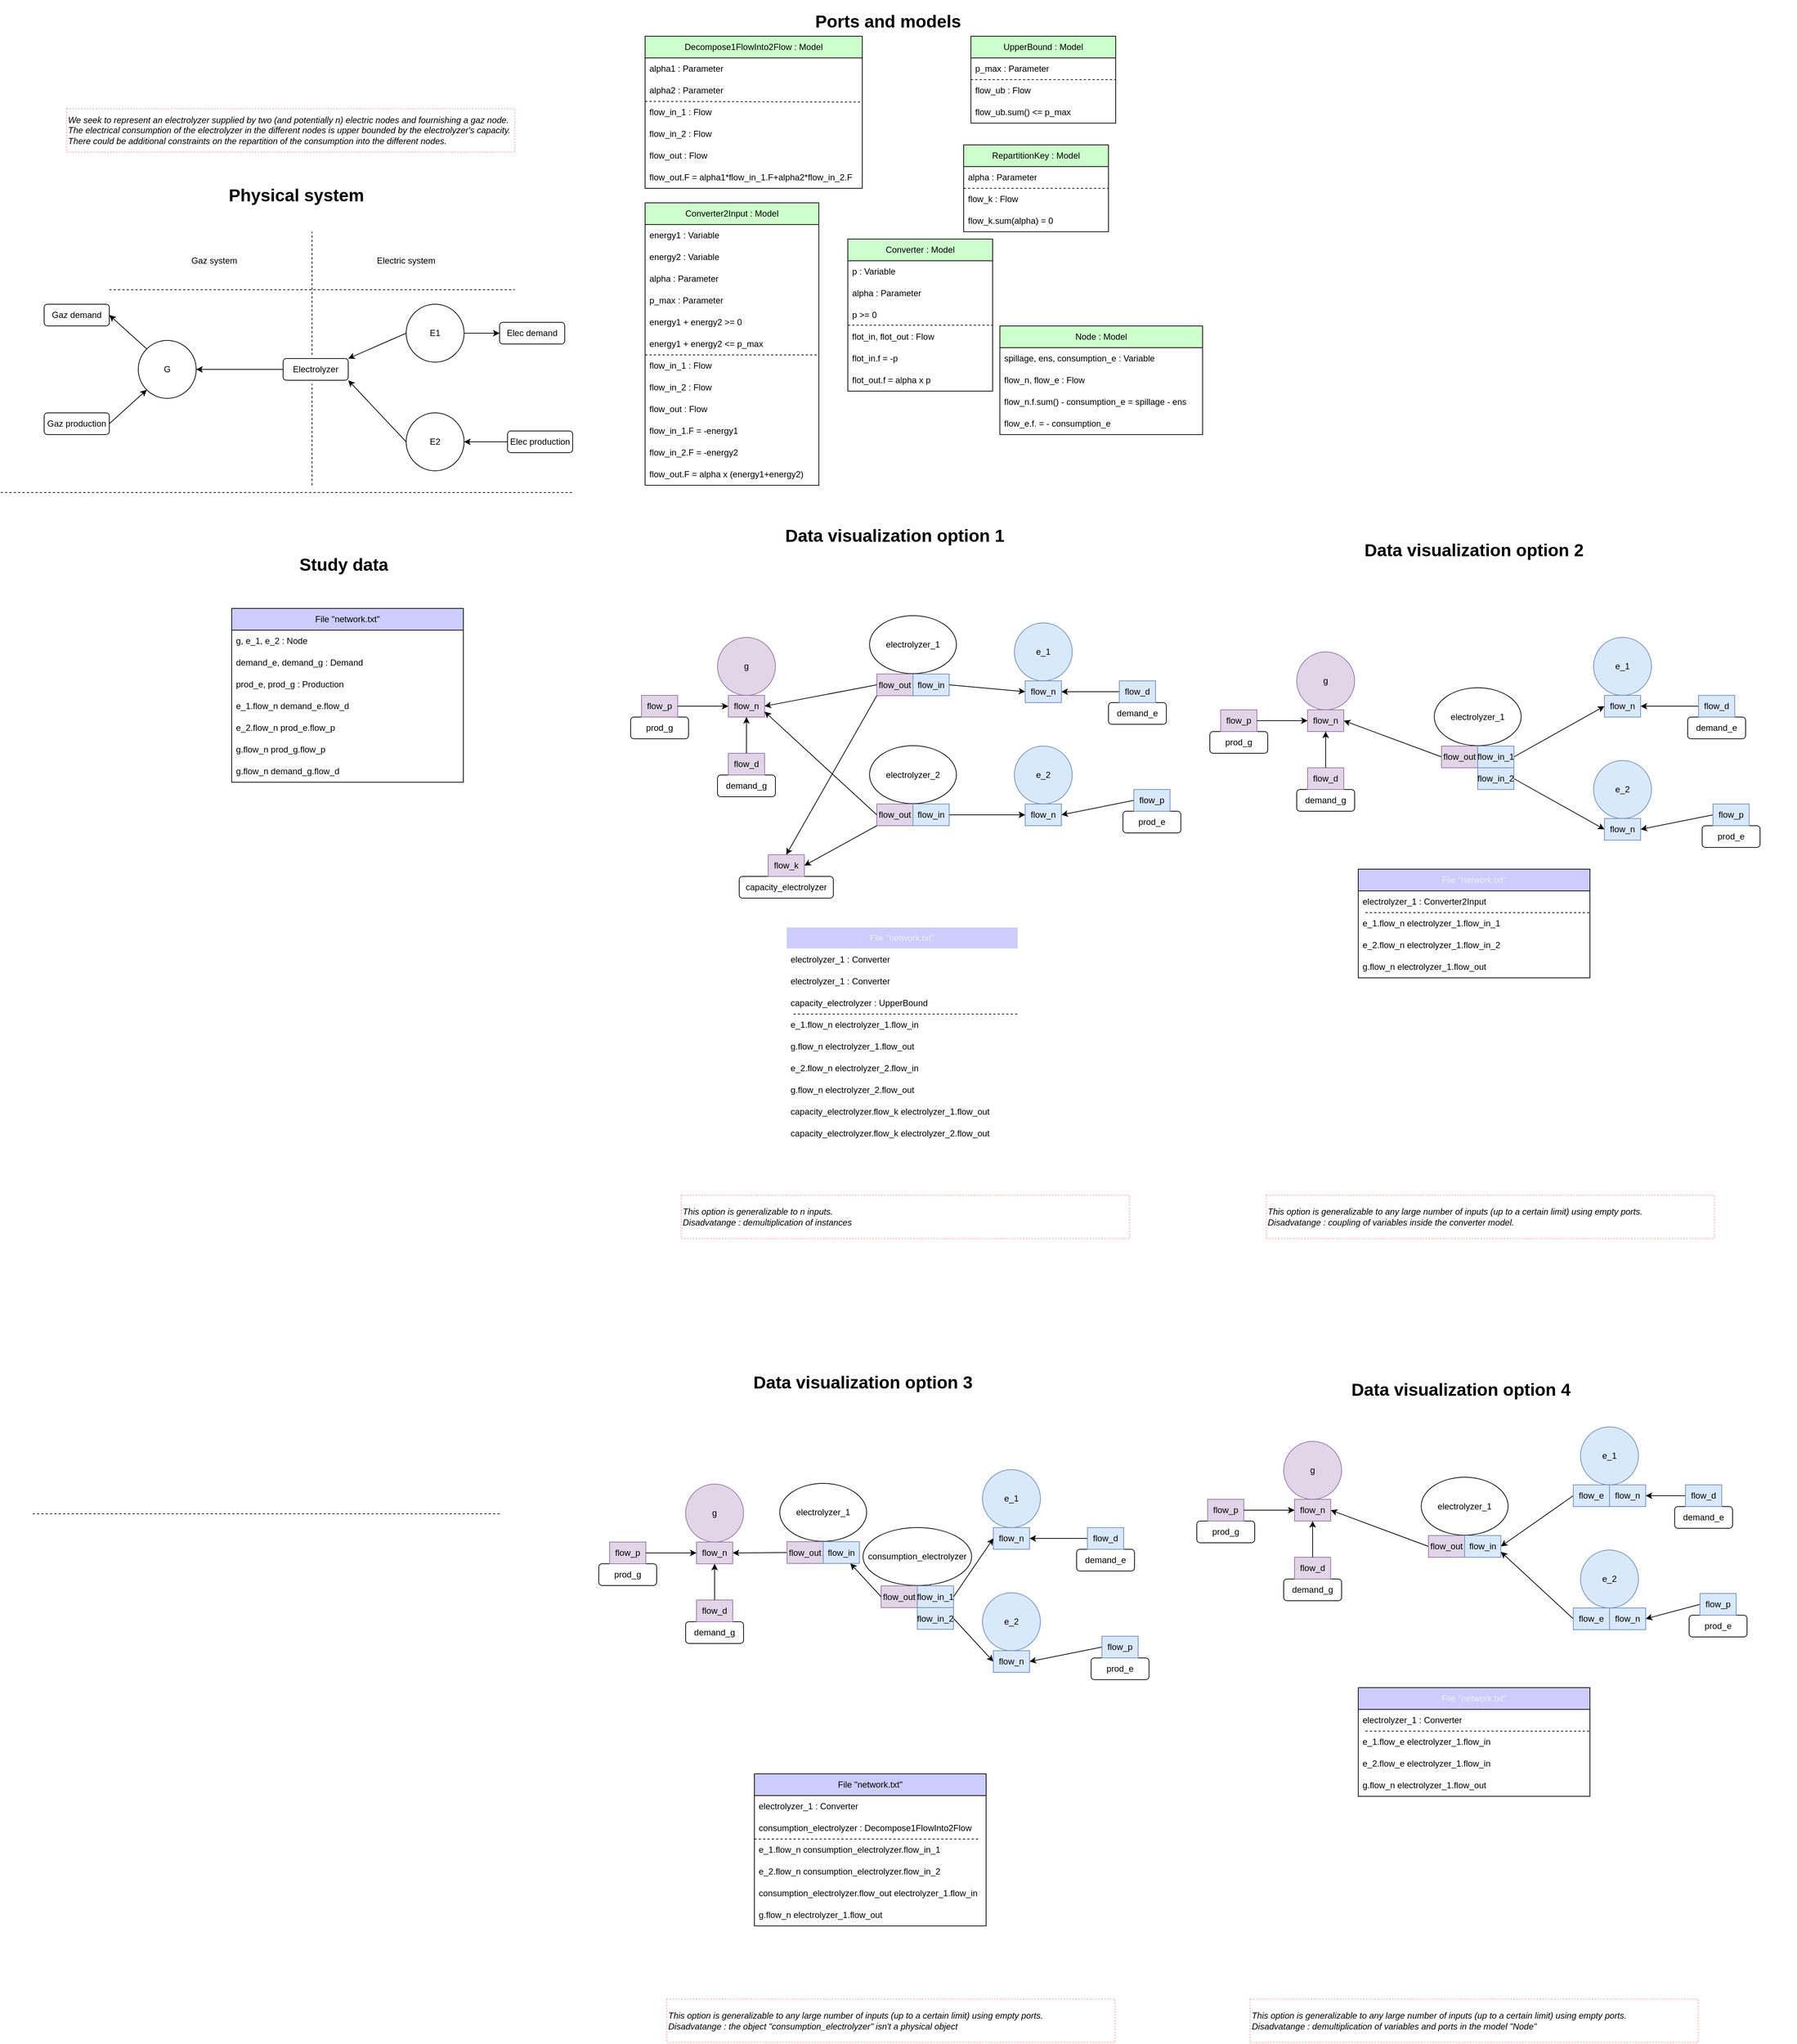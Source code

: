 <mxfile>
    <diagram id="C5RBs43oDa-KdzZeNtuy" name="Page-1">
        <mxGraphModel dx="1156" dy="1713" grid="1" gridSize="10" guides="1" tooltips="1" connect="1" arrows="1" fold="1" page="1" pageScale="1" pageWidth="827" pageHeight="1169" math="0" shadow="0">
            <root>
                <mxCell id="WIyWlLk6GJQsqaUBKTNV-0"/>
                <mxCell id="WIyWlLk6GJQsqaUBKTNV-1" parent="WIyWlLk6GJQsqaUBKTNV-0"/>
                <mxCell id="hW5n2ouBTmK9XzmkuQqM-54" value="" style="endArrow=none;dashed=1;html=1;rounded=0;startArrow=none;" parent="WIyWlLk6GJQsqaUBKTNV-1" edge="1">
                    <mxGeometry width="50" height="50" relative="1" as="geometry">
                        <mxPoint x="440" y="-190" as="sourcePoint"/>
                        <mxPoint x="440" y="-360" as="targetPoint"/>
                    </mxGeometry>
                </mxCell>
                <mxCell id="hW5n2ouBTmK9XzmkuQqM-55" value="" style="endArrow=none;dashed=1;html=1;rounded=0;" parent="WIyWlLk6GJQsqaUBKTNV-1" edge="1">
                    <mxGeometry width="50" height="50" relative="1" as="geometry">
                        <mxPoint x="160" y="-280" as="sourcePoint"/>
                        <mxPoint x="720" y="-280" as="targetPoint"/>
                    </mxGeometry>
                </mxCell>
                <mxCell id="hW5n2ouBTmK9XzmkuQqM-56" value="Gaz system" style="text;html=1;strokeColor=none;fillColor=none;align=center;verticalAlign=middle;whiteSpace=wrap;rounded=0;" parent="WIyWlLk6GJQsqaUBKTNV-1" vertex="1">
                    <mxGeometry x="250" y="-340" width="110" height="40" as="geometry"/>
                </mxCell>
                <mxCell id="hW5n2ouBTmK9XzmkuQqM-57" value="Electric system" style="text;html=1;strokeColor=none;fillColor=none;align=center;verticalAlign=middle;whiteSpace=wrap;rounded=0;" parent="WIyWlLk6GJQsqaUBKTNV-1" vertex="1">
                    <mxGeometry x="515" y="-340" width="110" height="40" as="geometry"/>
                </mxCell>
                <mxCell id="hW5n2ouBTmK9XzmkuQqM-58" value="G" style="ellipse;whiteSpace=wrap;html=1;aspect=fixed;" parent="WIyWlLk6GJQsqaUBKTNV-1" vertex="1">
                    <mxGeometry x="200" y="-210" width="80" height="80" as="geometry"/>
                </mxCell>
                <mxCell id="hW5n2ouBTmK9XzmkuQqM-59" value="E1" style="ellipse;whiteSpace=wrap;html=1;aspect=fixed;" parent="WIyWlLk6GJQsqaUBKTNV-1" vertex="1">
                    <mxGeometry x="570" y="-260" width="80" height="80" as="geometry"/>
                </mxCell>
                <mxCell id="hW5n2ouBTmK9XzmkuQqM-60" value="" style="endArrow=classic;html=1;rounded=0;entryX=0;entryY=1;entryDx=0;entryDy=0;exitX=1;exitY=0.5;exitDx=0;exitDy=0;" parent="WIyWlLk6GJQsqaUBKTNV-1" source="hW5n2ouBTmK9XzmkuQqM-64" target="hW5n2ouBTmK9XzmkuQqM-58" edge="1">
                    <mxGeometry width="50" height="50" relative="1" as="geometry">
                        <mxPoint x="230" y="-90" as="sourcePoint"/>
                        <mxPoint x="440" y="-90" as="targetPoint"/>
                    </mxGeometry>
                </mxCell>
                <mxCell id="hW5n2ouBTmK9XzmkuQqM-61" value="" style="endArrow=classic;html=1;rounded=0;exitX=0;exitY=0;exitDx=0;exitDy=0;entryX=1;entryY=0.5;entryDx=0;entryDy=0;" parent="WIyWlLk6GJQsqaUBKTNV-1" source="hW5n2ouBTmK9XzmkuQqM-58" target="hW5n2ouBTmK9XzmkuQqM-67" edge="1">
                    <mxGeometry width="50" height="50" relative="1" as="geometry">
                        <mxPoint x="240" y="-80" as="sourcePoint"/>
                        <mxPoint x="210" y="-230" as="targetPoint"/>
                    </mxGeometry>
                </mxCell>
                <mxCell id="hW5n2ouBTmK9XzmkuQqM-63" value="" style="endArrow=classic;html=1;rounded=0;entryX=1;entryY=0.5;entryDx=0;entryDy=0;exitX=0;exitY=0.5;exitDx=0;exitDy=0;" parent="WIyWlLk6GJQsqaUBKTNV-1" source="hW5n2ouBTmK9XzmkuQqM-65" target="50" edge="1">
                    <mxGeometry width="50" height="50" relative="1" as="geometry">
                        <mxPoint x="650" y="-90" as="sourcePoint"/>
                        <mxPoint x="600" y="-110" as="targetPoint"/>
                    </mxGeometry>
                </mxCell>
                <mxCell id="hW5n2ouBTmK9XzmkuQqM-64" value="Gaz production" style="rounded=1;whiteSpace=wrap;html=1;" parent="WIyWlLk6GJQsqaUBKTNV-1" vertex="1">
                    <mxGeometry x="70" y="-110" width="90" height="30" as="geometry"/>
                </mxCell>
                <mxCell id="hW5n2ouBTmK9XzmkuQqM-65" value="Elec production" style="rounded=1;whiteSpace=wrap;html=1;" parent="WIyWlLk6GJQsqaUBKTNV-1" vertex="1">
                    <mxGeometry x="710" y="-85" width="90" height="30" as="geometry"/>
                </mxCell>
                <mxCell id="hW5n2ouBTmK9XzmkuQqM-66" value="Elec demand" style="rounded=1;whiteSpace=wrap;html=1;" parent="WIyWlLk6GJQsqaUBKTNV-1" vertex="1">
                    <mxGeometry x="699" y="-235" width="90" height="30" as="geometry"/>
                </mxCell>
                <mxCell id="hW5n2ouBTmK9XzmkuQqM-67" value="Gaz demand" style="rounded=1;whiteSpace=wrap;html=1;" parent="WIyWlLk6GJQsqaUBKTNV-1" vertex="1">
                    <mxGeometry x="70" y="-260" width="90" height="30" as="geometry"/>
                </mxCell>
                <mxCell id="hW5n2ouBTmK9XzmkuQqM-78" value="" style="endArrow=none;dashed=1;html=1;rounded=0;" parent="WIyWlLk6GJQsqaUBKTNV-1" edge="1">
                    <mxGeometry width="50" height="50" relative="1" as="geometry">
                        <mxPoint x="10" as="sourcePoint"/>
                        <mxPoint x="800" as="targetPoint"/>
                    </mxGeometry>
                </mxCell>
                <mxCell id="hW5n2ouBTmK9XzmkuQqM-82" value="" style="endArrow=none;dashed=1;html=1;rounded=0;" parent="WIyWlLk6GJQsqaUBKTNV-1" edge="1">
                    <mxGeometry width="50" height="50" relative="1" as="geometry">
                        <mxPoint x="54" y="1410" as="sourcePoint"/>
                        <mxPoint x="699" y="1410" as="targetPoint"/>
                    </mxGeometry>
                </mxCell>
                <mxCell id="0" value="" style="group" parent="WIyWlLk6GJQsqaUBKTNV-1" vertex="1" connectable="0">
                    <mxGeometry x="890" y="-584" width="780" height="574" as="geometry"/>
                </mxCell>
                <mxCell id="150" value="RepartitionKey : Model" style="swimlane;fontStyle=0;childLayout=stackLayout;horizontal=1;startSize=30;horizontalStack=0;resizeParent=1;resizeParentMax=0;resizeLast=0;collapsible=1;marginBottom=0;whiteSpace=wrap;html=1;fontColor=#000000;strokeColor=default;fillColor=#CCFFCC;" parent="0" vertex="1">
                    <mxGeometry x="450" y="104" width="200" height="120" as="geometry"/>
                </mxCell>
                <mxCell id="152" value="alpha : Parameter" style="text;strokeColor=none;fillColor=none;align=left;verticalAlign=middle;spacingLeft=4;spacingRight=4;overflow=hidden;points=[[0,0.5],[1,0.5]];portConstraint=eastwest;rotatable=0;whiteSpace=wrap;html=1;" parent="150" vertex="1">
                    <mxGeometry y="30" width="200" height="30" as="geometry"/>
                </mxCell>
                <mxCell id="154" value="" style="endArrow=none;dashed=1;html=1;rounded=0;exitX=0;exitY=0.5;exitDx=0;exitDy=0;entryX=1;entryY=0.5;entryDx=0;entryDy=0;" parent="150" edge="1">
                    <mxGeometry width="50" height="50" relative="1" as="geometry">
                        <mxPoint y="60" as="sourcePoint"/>
                        <mxPoint x="200" y="60" as="targetPoint"/>
                    </mxGeometry>
                </mxCell>
                <mxCell id="155" value="flow_k : Flow" style="text;strokeColor=none;fillColor=none;align=left;verticalAlign=middle;spacingLeft=4;spacingRight=4;overflow=hidden;points=[[0,0.5],[1,0.5]];portConstraint=eastwest;rotatable=0;whiteSpace=wrap;html=1;" parent="150" vertex="1">
                    <mxGeometry y="60" width="200" height="30" as="geometry"/>
                </mxCell>
                <mxCell id="158" value="flow_k.sum(alpha) = 0" style="text;strokeColor=none;fillColor=none;align=left;verticalAlign=middle;spacingLeft=4;spacingRight=4;overflow=hidden;points=[[0,0.5],[1,0.5]];portConstraint=eastwest;rotatable=0;whiteSpace=wrap;html=1;" parent="150" vertex="1">
                    <mxGeometry y="90" width="200" height="30" as="geometry"/>
                </mxCell>
                <mxCell id="192" value="Converter2Input : Model" style="swimlane;fontStyle=0;childLayout=stackLayout;horizontal=1;startSize=30;horizontalStack=0;resizeParent=1;resizeParentMax=0;resizeLast=0;collapsible=1;marginBottom=0;whiteSpace=wrap;html=1;fontColor=#000000;fillColor=#CCFFCC;" parent="0" vertex="1">
                    <mxGeometry x="10" y="184" width="240" height="390" as="geometry"/>
                </mxCell>
                <mxCell id="201" value="energy1 : Variable" style="text;strokeColor=none;fillColor=none;align=left;verticalAlign=middle;spacingLeft=4;spacingRight=4;overflow=hidden;points=[[0,0.5],[1,0.5]];portConstraint=eastwest;rotatable=0;whiteSpace=wrap;html=1;" parent="192" vertex="1">
                    <mxGeometry y="30" width="240" height="30" as="geometry"/>
                </mxCell>
                <mxCell id="193" value="energy2 : Variable" style="text;strokeColor=none;fillColor=none;align=left;verticalAlign=middle;spacingLeft=4;spacingRight=4;overflow=hidden;points=[[0,0.5],[1,0.5]];portConstraint=eastwest;rotatable=0;whiteSpace=wrap;html=1;" parent="192" vertex="1">
                    <mxGeometry y="60" width="240" height="30" as="geometry"/>
                </mxCell>
                <mxCell id="194" value="alpha : Parameter" style="text;strokeColor=none;fillColor=none;align=left;verticalAlign=middle;spacingLeft=4;spacingRight=4;overflow=hidden;points=[[0,0.5],[1,0.5]];portConstraint=eastwest;rotatable=0;whiteSpace=wrap;html=1;" parent="192" vertex="1">
                    <mxGeometry y="90" width="240" height="30" as="geometry"/>
                </mxCell>
                <mxCell id="202" value="p_max : Parameter" style="text;strokeColor=none;fillColor=none;align=left;verticalAlign=middle;spacingLeft=4;spacingRight=4;overflow=hidden;points=[[0,0.5],[1,0.5]];portConstraint=eastwest;rotatable=0;whiteSpace=wrap;html=1;" parent="192" vertex="1">
                    <mxGeometry y="120" width="240" height="30" as="geometry"/>
                </mxCell>
                <mxCell id="195" value="&lt;span style=&quot;color: rgba(0, 0, 0, 0); font-family: monospace; font-size: 0px;&quot;&gt;%3CmxGraphModel%3E%3Croot%3E%3CmxCell%20id%3D%220%22%2F%3E%3CmxCell%20id%3D%221%22%20parent%3D%220%22%2F%3E%3CmxCell%20id%3D%222%22%20value%3D%22alpha%20%3A%20Parameter%22%20style%3D%22text%3BstrokeColor%3Dnone%3BfillColor%3Dnone%3Balign%3Dleft%3BverticalAlign%3Dmiddle%3BspacingLeft%3D4%3BspacingRight%3D4%3Boverflow%3Dhidden%3Bpoints%3D%5B%5B0%2C0.5%5D%2C%5B1%2C0.5%5D%5D%3BportConstraint%3Deastwest%3Brotatable%3D0%3BwhiteSpace%3Dwrap%3Bhtml%3D1%3B%22%20vertex%3D%221%22%20parent%3D%221%22%3E%3CmxGeometry%20x%3D%22960%22%20y%3D%22-180%22%20width%3D%22200%22%20height%3D%2230%22%20as%3D%22geometry%22%2F%3E%3C%2FmxCell%3E%3C%2Froot%3E%3C%2FmxGraphModel%3E&lt;/span&gt;energy1 + energy2 &amp;gt;= 0" style="text;strokeColor=none;fillColor=none;align=left;verticalAlign=middle;spacingLeft=4;spacingRight=4;overflow=hidden;points=[[0,0.5],[1,0.5]];portConstraint=eastwest;rotatable=0;whiteSpace=wrap;html=1;" parent="192" vertex="1">
                    <mxGeometry y="150" width="240" height="30" as="geometry"/>
                </mxCell>
                <mxCell id="203" value="&lt;span style=&quot;color: rgba(0, 0, 0, 0); font-family: monospace; font-size: 0px;&quot;&gt;%3CmxGraphModel%3E%3Croot%3E%3CmxCell%20id%3D%220%22%2F%3E%3CmxCell%20id%3D%221%22%20parent%3D%220%22%2F%3E%3CmxCell%20id%3D%222%22%20value%3D%22alpha%20%3A%20Parameter%22%20style%3D%22text%3BstrokeColor%3Dnone%3BfillColor%3Dnone%3Balign%3Dleft%3BverticalAlign%3Dmiddle%3BspacingLeft%3D4%3BspacingRight%3D4%3Boverflow%3Dhidden%3Bpoints%3D%5B%5B0%2C0.5%5D%2C%5B1%2C0.5%5D%5D%3BportConstraint%3Deastwest%3Brotatable%3D0%3BwhiteSpace%3Dwrap%3Bhtml%3D1%3B%22%20vertex%3D%221%22%20parent%3D%221%22%3E%3CmxGeometry%20x%3D%22960%22%20y%3D%22-180%22%20width%3D%22200%22%20height%3D%2230%22%20as%3D%22geometry%22%2F%3E%3C%2FmxCell%3E%3C%2Froot%3E%3C%2FmxGraphModel%3E&lt;/span&gt;energy1 + energy2 &amp;lt;= p_max" style="text;strokeColor=none;fillColor=none;align=left;verticalAlign=middle;spacingLeft=4;spacingRight=4;overflow=hidden;points=[[0,0.5],[1,0.5]];portConstraint=eastwest;rotatable=0;whiteSpace=wrap;html=1;" parent="192" vertex="1">
                    <mxGeometry y="180" width="240" height="30" as="geometry"/>
                </mxCell>
                <mxCell id="196" value="" style="endArrow=none;dashed=1;html=1;rounded=0;exitX=0;exitY=0.5;exitDx=0;exitDy=0;" parent="192" edge="1">
                    <mxGeometry width="50" height="50" relative="1" as="geometry">
                        <mxPoint y="210" as="sourcePoint"/>
                        <mxPoint x="240" y="210" as="targetPoint"/>
                    </mxGeometry>
                </mxCell>
                <mxCell id="197" value="flow_in_1 : Flow" style="text;strokeColor=none;fillColor=none;align=left;verticalAlign=middle;spacingLeft=4;spacingRight=4;overflow=hidden;points=[[0,0.5],[1,0.5]];portConstraint=eastwest;rotatable=0;whiteSpace=wrap;html=1;" parent="192" vertex="1">
                    <mxGeometry y="210" width="240" height="30" as="geometry"/>
                </mxCell>
                <mxCell id="198" value="flow_in_2 : Flow" style="text;strokeColor=none;fillColor=none;align=left;verticalAlign=middle;spacingLeft=4;spacingRight=4;overflow=hidden;points=[[0,0.5],[1,0.5]];portConstraint=eastwest;rotatable=0;whiteSpace=wrap;html=1;" parent="192" vertex="1">
                    <mxGeometry y="240" width="240" height="30" as="geometry"/>
                </mxCell>
                <mxCell id="204" value="flow_out : Flow" style="text;strokeColor=none;fillColor=none;align=left;verticalAlign=middle;spacingLeft=4;spacingRight=4;overflow=hidden;points=[[0,0.5],[1,0.5]];portConstraint=eastwest;rotatable=0;whiteSpace=wrap;html=1;" parent="192" vertex="1">
                    <mxGeometry y="270" width="240" height="30" as="geometry"/>
                </mxCell>
                <mxCell id="199" value="flow_in_1.F = -energy1" style="text;strokeColor=none;fillColor=none;align=left;verticalAlign=middle;spacingLeft=4;spacingRight=4;overflow=hidden;points=[[0,0.5],[1,0.5]];portConstraint=eastwest;rotatable=0;whiteSpace=wrap;html=1;" parent="192" vertex="1">
                    <mxGeometry y="300" width="240" height="30" as="geometry"/>
                </mxCell>
                <mxCell id="205" value="flow_in_2.F = -energy2" style="text;strokeColor=none;fillColor=none;align=left;verticalAlign=middle;spacingLeft=4;spacingRight=4;overflow=hidden;points=[[0,0.5],[1,0.5]];portConstraint=eastwest;rotatable=0;whiteSpace=wrap;html=1;" parent="192" vertex="1">
                    <mxGeometry y="330" width="240" height="30" as="geometry"/>
                </mxCell>
                <mxCell id="200" value="flow_out.F = alpha x (energy1+energy2)" style="text;strokeColor=none;fillColor=none;align=left;verticalAlign=middle;spacingLeft=4;spacingRight=4;overflow=hidden;points=[[0,0.5],[1,0.5]];portConstraint=eastwest;rotatable=0;whiteSpace=wrap;html=1;" parent="192" vertex="1">
                    <mxGeometry y="360" width="240" height="30" as="geometry"/>
                </mxCell>
                <mxCell id="397" value="Converter : Model" style="swimlane;fontStyle=0;childLayout=stackLayout;horizontal=1;startSize=30;horizontalStack=0;resizeParent=1;resizeParentMax=0;resizeLast=0;collapsible=1;marginBottom=0;whiteSpace=wrap;html=1;fillColor=#CCFFCC;fontColor=#000000;" parent="0" vertex="1">
                    <mxGeometry x="290" y="234" width="200" height="210" as="geometry"/>
                </mxCell>
                <mxCell id="398" value="p : Variable" style="text;strokeColor=none;fillColor=none;align=left;verticalAlign=middle;spacingLeft=4;spacingRight=4;overflow=hidden;points=[[0,0.5],[1,0.5]];portConstraint=eastwest;rotatable=0;whiteSpace=wrap;html=1;" parent="397" vertex="1">
                    <mxGeometry y="30" width="200" height="30" as="geometry"/>
                </mxCell>
                <mxCell id="399" value="alpha : Parameter" style="text;strokeColor=none;fillColor=none;align=left;verticalAlign=middle;spacingLeft=4;spacingRight=4;overflow=hidden;points=[[0,0.5],[1,0.5]];portConstraint=eastwest;rotatable=0;whiteSpace=wrap;html=1;" parent="397" vertex="1">
                    <mxGeometry y="60" width="200" height="30" as="geometry"/>
                </mxCell>
                <mxCell id="400" value="p &amp;gt;= 0" style="text;strokeColor=none;fillColor=none;align=left;verticalAlign=middle;spacingLeft=4;spacingRight=4;overflow=hidden;points=[[0,0.5],[1,0.5]];portConstraint=eastwest;rotatable=0;whiteSpace=wrap;html=1;" parent="397" vertex="1">
                    <mxGeometry y="90" width="200" height="30" as="geometry"/>
                </mxCell>
                <mxCell id="401" value="" style="endArrow=none;dashed=1;html=1;rounded=0;exitX=0;exitY=0.5;exitDx=0;exitDy=0;entryX=1;entryY=0.5;entryDx=0;entryDy=0;" parent="397" edge="1">
                    <mxGeometry width="50" height="50" relative="1" as="geometry">
                        <mxPoint y="119" as="sourcePoint"/>
                        <mxPoint x="200" y="119" as="targetPoint"/>
                    </mxGeometry>
                </mxCell>
                <mxCell id="402" value="flot_in, flot_out : Flow" style="text;strokeColor=none;fillColor=none;align=left;verticalAlign=middle;spacingLeft=4;spacingRight=4;overflow=hidden;points=[[0,0.5],[1,0.5]];portConstraint=eastwest;rotatable=0;whiteSpace=wrap;html=1;" parent="397" vertex="1">
                    <mxGeometry y="120" width="200" height="30" as="geometry"/>
                </mxCell>
                <mxCell id="403" value="flot_in.f = -p" style="text;strokeColor=none;fillColor=none;align=left;verticalAlign=middle;spacingLeft=4;spacingRight=4;overflow=hidden;points=[[0,0.5],[1,0.5]];portConstraint=eastwest;rotatable=0;whiteSpace=wrap;html=1;" parent="397" vertex="1">
                    <mxGeometry y="150" width="200" height="30" as="geometry"/>
                </mxCell>
                <mxCell id="404" value="flot_out.f = alpha x p" style="text;strokeColor=none;fillColor=none;align=left;verticalAlign=middle;spacingLeft=4;spacingRight=4;overflow=hidden;points=[[0,0.5],[1,0.5]];portConstraint=eastwest;rotatable=0;whiteSpace=wrap;html=1;" parent="397" vertex="1">
                    <mxGeometry y="180" width="200" height="30" as="geometry"/>
                </mxCell>
                <mxCell id="215" value="" style="endArrow=none;dashed=1;html=1;rounded=0;exitX=0;exitY=0.5;exitDx=0;exitDy=0;entryX=1;entryY=0.5;entryDx=0;entryDy=0;" parent="0" edge="1">
                    <mxGeometry width="50" height="50" relative="1" as="geometry">
                        <mxPoint x="460" y="14" as="sourcePoint"/>
                        <mxPoint x="660" y="14" as="targetPoint"/>
                    </mxGeometry>
                </mxCell>
                <mxCell id="180" value="" style="endArrow=none;dashed=1;html=1;rounded=0;exitX=0;exitY=0.5;exitDx=0;exitDy=0;entryX=1;entryY=1.031;entryDx=0;entryDy=0;entryPerimeter=0;" parent="0" target="188" edge="1">
                    <mxGeometry width="50" height="50" relative="1" as="geometry">
                        <mxPoint x="10" y="44" as="sourcePoint"/>
                        <mxPoint x="210" y="44" as="targetPoint"/>
                    </mxGeometry>
                </mxCell>
                <mxCell id="559" value="Node : Model" style="swimlane;fontStyle=0;childLayout=stackLayout;horizontal=1;startSize=30;horizontalStack=0;resizeParent=1;resizeParentMax=0;resizeLast=0;collapsible=1;marginBottom=0;whiteSpace=wrap;html=1;fillColor=#CCFFCC;fontColor=#000000;" parent="0" vertex="1">
                    <mxGeometry x="500" y="354" width="280" height="150" as="geometry"/>
                </mxCell>
                <mxCell id="560" value="spillage, ens, consumption_e : Variable" style="text;strokeColor=none;fillColor=none;align=left;verticalAlign=middle;spacingLeft=4;spacingRight=4;overflow=hidden;points=[[0,0.5],[1,0.5]];portConstraint=eastwest;rotatable=0;whiteSpace=wrap;html=1;" parent="559" vertex="1">
                    <mxGeometry y="30" width="280" height="30" as="geometry"/>
                </mxCell>
                <mxCell id="561" value="flow_n, flow_e : Flow" style="text;strokeColor=none;fillColor=none;align=left;verticalAlign=middle;spacingLeft=4;spacingRight=4;overflow=hidden;points=[[0,0.5],[1,0.5]];portConstraint=eastwest;rotatable=0;whiteSpace=wrap;html=1;" parent="559" vertex="1">
                    <mxGeometry y="60" width="280" height="30" as="geometry"/>
                </mxCell>
                <mxCell id="562" value="flow_n.f.sum() - consumption_e = spillage - ens" style="text;strokeColor=none;fillColor=none;align=left;verticalAlign=middle;spacingLeft=4;spacingRight=4;overflow=hidden;points=[[0,0.5],[1,0.5]];portConstraint=eastwest;rotatable=0;whiteSpace=wrap;html=1;" parent="559" vertex="1">
                    <mxGeometry y="90" width="280" height="30" as="geometry"/>
                </mxCell>
                <mxCell id="652" value="flow_e.f. = - consumption_e" style="text;strokeColor=none;fillColor=none;align=left;verticalAlign=middle;spacingLeft=4;spacingRight=4;overflow=hidden;points=[[0,0.5],[1,0.5]];portConstraint=eastwest;rotatable=0;whiteSpace=wrap;html=1;" parent="559" vertex="1">
                    <mxGeometry y="120" width="280" height="30" as="geometry"/>
                </mxCell>
                <mxCell id="1" value="" style="group;fillColor=none;" parent="WIyWlLk6GJQsqaUBKTNV-1" vertex="1" connectable="0">
                    <mxGeometry x="109" y="80" width="680" height="690" as="geometry"/>
                </mxCell>
                <mxCell id="hW5n2ouBTmK9XzmkuQqM-36" value="File &quot;network.txt&quot;" style="swimlane;fontStyle=0;childLayout=stackLayout;horizontal=1;startSize=30;horizontalStack=0;resizeParent=1;resizeParentMax=0;resizeLast=0;collapsible=1;marginBottom=0;whiteSpace=wrap;html=1;fillColor=#ccccff;" parent="1" vertex="1">
                    <mxGeometry x="220" y="80" width="320" height="240" as="geometry"/>
                </mxCell>
                <mxCell id="390" value="g, e_1, e_2 : Node" style="text;strokeColor=none;fillColor=none;align=left;verticalAlign=middle;spacingLeft=4;spacingRight=4;overflow=hidden;points=[[0,0.5],[1,0.5]];portConstraint=eastwest;rotatable=0;whiteSpace=wrap;html=1;" parent="hW5n2ouBTmK9XzmkuQqM-36" vertex="1">
                    <mxGeometry y="30" width="320" height="30" as="geometry"/>
                </mxCell>
                <mxCell id="391" value="demand_e, demand_g : Demand" style="text;strokeColor=none;fillColor=none;align=left;verticalAlign=middle;spacingLeft=4;spacingRight=4;overflow=hidden;points=[[0,0.5],[1,0.5]];portConstraint=eastwest;rotatable=0;whiteSpace=wrap;html=1;" parent="hW5n2ouBTmK9XzmkuQqM-36" vertex="1">
                    <mxGeometry y="60" width="320" height="30" as="geometry"/>
                </mxCell>
                <mxCell id="392" value="prod_e, prod_g : Production" style="text;strokeColor=none;fillColor=none;align=left;verticalAlign=middle;spacingLeft=4;spacingRight=4;overflow=hidden;points=[[0,0.5],[1,0.5]];portConstraint=eastwest;rotatable=0;whiteSpace=wrap;html=1;" parent="hW5n2ouBTmK9XzmkuQqM-36" vertex="1">
                    <mxGeometry y="90" width="320" height="30" as="geometry"/>
                </mxCell>
                <mxCell id="394" value="e_1.flow_n demand_e.flow_d" style="text;strokeColor=none;fillColor=none;align=left;verticalAlign=middle;spacingLeft=4;spacingRight=4;overflow=hidden;points=[[0,0.5],[1,0.5]];portConstraint=eastwest;rotatable=0;whiteSpace=wrap;html=1;" parent="hW5n2ouBTmK9XzmkuQqM-36" vertex="1">
                    <mxGeometry y="120" width="320" height="30" as="geometry"/>
                </mxCell>
                <mxCell id="393" value="e_2.flow_n prod_e.flow_p" style="text;strokeColor=none;fillColor=none;align=left;verticalAlign=middle;spacingLeft=4;spacingRight=4;overflow=hidden;points=[[0,0.5],[1,0.5]];portConstraint=eastwest;rotatable=0;whiteSpace=wrap;html=1;" parent="hW5n2ouBTmK9XzmkuQqM-36" vertex="1">
                    <mxGeometry y="150" width="320" height="30" as="geometry"/>
                </mxCell>
                <mxCell id="395" value="g.flow_n prod_g.flow_p" style="text;strokeColor=none;fillColor=none;align=left;verticalAlign=middle;spacingLeft=4;spacingRight=4;overflow=hidden;points=[[0,0.5],[1,0.5]];portConstraint=eastwest;rotatable=0;whiteSpace=wrap;html=1;" parent="hW5n2ouBTmK9XzmkuQqM-36" vertex="1">
                    <mxGeometry y="180" width="320" height="30" as="geometry"/>
                </mxCell>
                <mxCell id="396" value="g.flow_n demand_g.flow_d" style="text;strokeColor=none;fillColor=none;align=left;verticalAlign=middle;spacingLeft=4;spacingRight=4;overflow=hidden;points=[[0,0.5],[1,0.5]];portConstraint=eastwest;rotatable=0;whiteSpace=wrap;html=1;" parent="hW5n2ouBTmK9XzmkuQqM-36" vertex="1">
                    <mxGeometry y="210" width="320" height="30" as="geometry"/>
                </mxCell>
                <mxCell id="hW5n2ouBTmK9XzmkuQqM-80" value="&lt;h1&gt;Study data&lt;/h1&gt;" style="text;html=1;strokeColor=none;fillColor=none;spacing=5;spacingTop=-20;whiteSpace=wrap;overflow=hidden;rounded=0;align=center;" parent="1" vertex="1">
                    <mxGeometry x="250" width="250" height="40" as="geometry"/>
                </mxCell>
                <mxCell id="11" value="&lt;font style=&quot;&quot;&gt;&lt;b&gt;&lt;font style=&quot;font-size: 24px;&quot;&gt;Data visualization&lt;/font&gt;&lt;/b&gt;&lt;b style=&quot;&quot;&gt;&lt;font style=&quot;font-size: 24px;&quot;&gt;&amp;nbsp;option 1&lt;/font&gt;&lt;br&gt;&lt;/b&gt;&lt;/font&gt;" style="text;html=1;strokeColor=none;fillColor=none;align=center;verticalAlign=middle;whiteSpace=wrap;rounded=0;" parent="WIyWlLk6GJQsqaUBKTNV-1" vertex="1">
                    <mxGeometry x="1030" width="430" height="120" as="geometry"/>
                </mxCell>
                <mxCell id="49" value="" style="group" parent="WIyWlLk6GJQsqaUBKTNV-1" vertex="1" connectable="0">
                    <mxGeometry x="880" y="170" width="810" height="320" as="geometry"/>
                </mxCell>
                <mxCell id="2" value="" style="group;fontColor=#000000;" parent="49" vertex="1" connectable="0">
                    <mxGeometry x="120" y="30" width="80" height="110" as="geometry"/>
                </mxCell>
                <mxCell id="3" value="g" style="ellipse;whiteSpace=wrap;html=1;aspect=fixed;fillColor=#e1d5e7;strokeColor=#9673a6;fontColor=#000000;" parent="2" vertex="1">
                    <mxGeometry width="80" height="80" as="geometry"/>
                </mxCell>
                <mxCell id="4" value="flow_n" style="rounded=0;whiteSpace=wrap;html=1;fillColor=#e1d5e7;strokeColor=#9673a6;fontColor=#000000;" parent="2" vertex="1">
                    <mxGeometry x="15" y="80" width="50" height="30" as="geometry"/>
                </mxCell>
                <mxCell id="22" value="" style="group" parent="49" vertex="1" connectable="0">
                    <mxGeometry x="330" width="120" height="110.5" as="geometry"/>
                </mxCell>
                <mxCell id="13" value="electrolyzer_1" style="ellipse;whiteSpace=wrap;html=1;container=0;" parent="22" vertex="1">
                    <mxGeometry width="120" height="80" as="geometry"/>
                </mxCell>
                <mxCell id="14" value="" style="group;fillColor=#f8cecc;strokeColor=#b85450;container=0;" parent="22" vertex="1" connectable="0">
                    <mxGeometry x="10" y="80.5" width="100" height="30" as="geometry"/>
                </mxCell>
                <mxCell id="15" value="flow_out" style="rounded=0;whiteSpace=wrap;html=1;fillColor=#e1d5e7;strokeColor=#9673a6;container=0;fontColor=#000000;" parent="22" vertex="1">
                    <mxGeometry x="10" y="80.5" width="50" height="30" as="geometry"/>
                </mxCell>
                <mxCell id="16" value="flow_in" style="rounded=0;whiteSpace=wrap;html=1;fillColor=#dae8fc;strokeColor=#6c8ebf;container=0;fontColor=#000000;" parent="22" vertex="1">
                    <mxGeometry x="60" y="80.5" width="50" height="30" as="geometry"/>
                </mxCell>
                <mxCell id="25" value="" style="endArrow=none;startArrow=classic;html=1;fontSize=24;exitX=1;exitY=0.5;exitDx=0;exitDy=0;entryX=0;entryY=0.5;entryDx=0;entryDy=0;startFill=1;endFill=0;" parent="49" source="4" target="15" edge="1">
                    <mxGeometry width="50" height="50" relative="1" as="geometry">
                        <mxPoint x="430" y="60" as="sourcePoint"/>
                        <mxPoint x="480" y="10" as="targetPoint"/>
                    </mxGeometry>
                </mxCell>
                <mxCell id="27" value="" style="endArrow=classic;startArrow=none;html=1;fontSize=24;exitX=1;exitY=0.5;exitDx=0;exitDy=0;entryX=0;entryY=0.5;entryDx=0;entryDy=0;startFill=0;" parent="49" source="16" target="10" edge="1">
                    <mxGeometry width="50" height="50" relative="1" as="geometry">
                        <mxPoint x="580" y="179.75" as="sourcePoint"/>
                        <mxPoint x="735" y="230.75" as="targetPoint"/>
                    </mxGeometry>
                </mxCell>
                <mxCell id="37" value="" style="group" parent="49" vertex="1" connectable="0">
                    <mxGeometry x="120" y="190" width="80" height="60" as="geometry"/>
                </mxCell>
                <mxCell id="38" value="demand_g" style="rounded=1;whiteSpace=wrap;html=1;container=0;" parent="37" vertex="1">
                    <mxGeometry y="30" width="80" height="30" as="geometry"/>
                </mxCell>
                <mxCell id="39" value="flow_d" style="rounded=0;whiteSpace=wrap;html=1;fillColor=#e1d5e7;strokeColor=#9673a6;container=0;fontColor=#000000;" parent="37" vertex="1">
                    <mxGeometry x="15" width="50" height="30" as="geometry"/>
                </mxCell>
                <mxCell id="40" value="" style="group" parent="49" vertex="1" connectable="0">
                    <mxGeometry y="110" width="80" height="60" as="geometry"/>
                </mxCell>
                <mxCell id="41" value="prod_g" style="rounded=1;whiteSpace=wrap;html=1;container=0;" parent="40" vertex="1">
                    <mxGeometry y="30" width="80" height="30" as="geometry"/>
                </mxCell>
                <mxCell id="42" value="flow_p" style="rounded=0;whiteSpace=wrap;html=1;fillColor=#e1d5e7;strokeColor=#9673a6;container=0;fontColor=#000000;" parent="40" vertex="1">
                    <mxGeometry x="15" width="50" height="30" as="geometry"/>
                </mxCell>
                <mxCell id="43" value="" style="endArrow=classic;startArrow=none;html=1;fontSize=24;exitX=1;exitY=0.5;exitDx=0;exitDy=0;entryX=0;entryY=0.5;entryDx=0;entryDy=0;startFill=0;" parent="49" source="42" target="4" edge="1">
                    <mxGeometry width="50" height="50" relative="1" as="geometry">
                        <mxPoint x="195" y="135" as="sourcePoint"/>
                        <mxPoint x="350" y="175" as="targetPoint"/>
                    </mxGeometry>
                </mxCell>
                <mxCell id="44" value="" style="endArrow=classic;startArrow=none;html=1;fontSize=24;exitX=0.5;exitY=0;exitDx=0;exitDy=0;entryX=0.5;entryY=1;entryDx=0;entryDy=0;startFill=0;" parent="49" source="39" target="4" edge="1">
                    <mxGeometry width="50" height="50" relative="1" as="geometry">
                        <mxPoint x="90" y="200" as="sourcePoint"/>
                        <mxPoint x="170" y="150" as="targetPoint"/>
                    </mxGeometry>
                </mxCell>
                <mxCell id="45" value="" style="endArrow=classic;startArrow=none;html=1;fontSize=24;exitX=0;exitY=0.5;exitDx=0;exitDy=0;entryX=1;entryY=0.5;entryDx=0;entryDy=0;startFill=0;" parent="49" source="36" target="10" edge="1">
                    <mxGeometry width="50" height="50" relative="1" as="geometry">
                        <mxPoint x="100" y="240" as="sourcePoint"/>
                        <mxPoint x="170" y="150" as="targetPoint"/>
                    </mxGeometry>
                </mxCell>
                <mxCell id="46" value="" style="endArrow=classic;startArrow=none;html=1;fontSize=24;exitX=0;exitY=0.5;exitDx=0;exitDy=0;entryX=1;entryY=0.5;entryDx=0;entryDy=0;startFill=0;" parent="49" source="31" target="146" edge="1">
                    <mxGeometry width="50" height="50" relative="1" as="geometry">
                        <mxPoint x="570" y="200" as="sourcePoint"/>
                        <mxPoint x="640" y="150" as="targetPoint"/>
                    </mxGeometry>
                </mxCell>
                <mxCell id="33" value="" style="group" parent="49" vertex="1" connectable="0">
                    <mxGeometry x="680" y="240" width="80" height="60" as="geometry"/>
                </mxCell>
                <mxCell id="30" value="prod_e" style="rounded=1;whiteSpace=wrap;html=1;container=0;" parent="33" vertex="1">
                    <mxGeometry y="30" width="80" height="30" as="geometry"/>
                </mxCell>
                <mxCell id="31" value="&lt;font color=&quot;#000000&quot;&gt;flow_p&lt;/font&gt;" style="rounded=0;whiteSpace=wrap;html=1;fillColor=#dae8fc;strokeColor=#6c8ebf;container=0;" parent="33" vertex="1">
                    <mxGeometry x="15" width="50" height="30" as="geometry"/>
                </mxCell>
                <mxCell id="206" value="" style="group" parent="49" vertex="1" connectable="0">
                    <mxGeometry x="330" y="179.5" width="120" height="110.5" as="geometry"/>
                </mxCell>
                <mxCell id="207" value="electrolyzer_2" style="ellipse;whiteSpace=wrap;html=1;container=0;" parent="206" vertex="1">
                    <mxGeometry width="120" height="80" as="geometry"/>
                </mxCell>
                <mxCell id="208" value="" style="group;fillColor=#f8cecc;strokeColor=#b85450;container=0;" parent="206" vertex="1" connectable="0">
                    <mxGeometry x="10" y="80.5" width="100" height="30" as="geometry"/>
                </mxCell>
                <mxCell id="255" value="" style="edgeStyle=none;html=1;fontColor=#000000;startArrow=none;startFill=0;endArrow=none;endFill=0;" parent="206" source="209" target="210" edge="1">
                    <mxGeometry relative="1" as="geometry"/>
                </mxCell>
                <mxCell id="209" value="flow_out" style="rounded=0;whiteSpace=wrap;html=1;fillColor=#e1d5e7;strokeColor=#9673a6;container=0;fontColor=#000000;" parent="206" vertex="1">
                    <mxGeometry x="10" y="80.5" width="50" height="30" as="geometry"/>
                </mxCell>
                <mxCell id="210" value="flow_in" style="rounded=0;whiteSpace=wrap;html=1;fillColor=#dae8fc;strokeColor=#6c8ebf;container=0;fontColor=#000000;" parent="206" vertex="1">
                    <mxGeometry x="60" y="80.5" width="50" height="30" as="geometry"/>
                </mxCell>
                <mxCell id="211" value="" style="endArrow=none;startArrow=classic;html=1;fontSize=24;exitX=1;exitY=0.75;exitDx=0;exitDy=0;entryX=0;entryY=0.5;entryDx=0;entryDy=0;endFill=0;" parent="49" source="4" target="209" edge="1">
                    <mxGeometry width="50" height="50" relative="1" as="geometry">
                        <mxPoint x="195" y="135" as="sourcePoint"/>
                        <mxPoint x="350" y="105.5" as="targetPoint"/>
                    </mxGeometry>
                </mxCell>
                <mxCell id="212" value="" style="endArrow=classic;startArrow=none;html=1;fontSize=24;exitX=1;exitY=0.5;exitDx=0;exitDy=0;entryX=0;entryY=0.5;entryDx=0;entryDy=0;startFill=0;" parent="49" source="210" target="146" edge="1">
                    <mxGeometry width="50" height="50" relative="1" as="geometry">
                        <mxPoint x="205" y="145" as="sourcePoint"/>
                        <mxPoint x="360" y="115.5" as="targetPoint"/>
                    </mxGeometry>
                </mxCell>
                <mxCell id="8" value="" style="group" parent="49" vertex="1" connectable="0">
                    <mxGeometry x="530" y="10" width="80" height="110" as="geometry"/>
                </mxCell>
                <mxCell id="9" value="e_1" style="ellipse;whiteSpace=wrap;html=1;aspect=fixed;fillColor=#dae8fc;strokeColor=#6c8ebf;fontColor=#000000;" parent="8" vertex="1">
                    <mxGeometry width="80" height="80" as="geometry"/>
                </mxCell>
                <mxCell id="10" value="flow_n" style="rounded=0;whiteSpace=wrap;html=1;fillColor=#dae8fc;strokeColor=#6c8ebf;fontColor=#000000;" parent="8" vertex="1">
                    <mxGeometry x="15" y="80" width="50" height="30" as="geometry"/>
                </mxCell>
                <mxCell id="34" value="" style="group" parent="49" vertex="1" connectable="0">
                    <mxGeometry x="660" y="90" width="80" height="60" as="geometry"/>
                </mxCell>
                <mxCell id="35" value="demand_e" style="rounded=1;whiteSpace=wrap;html=1;container=0;" parent="34" vertex="1">
                    <mxGeometry y="30" width="80" height="30" as="geometry"/>
                </mxCell>
                <mxCell id="36" value="flow_d" style="rounded=0;whiteSpace=wrap;html=1;fillColor=#dae8fc;strokeColor=#6c8ebf;container=0;fontColor=#000000;" parent="34" vertex="1">
                    <mxGeometry x="15" width="50" height="30" as="geometry"/>
                </mxCell>
                <mxCell id="144" value="" style="group" parent="49" vertex="1" connectable="0">
                    <mxGeometry x="530" y="180" width="80" height="110" as="geometry"/>
                </mxCell>
                <mxCell id="145" value="e_2" style="ellipse;whiteSpace=wrap;html=1;aspect=fixed;fillColor=#dae8fc;strokeColor=#6c8ebf;fontColor=#000000;" parent="144" vertex="1">
                    <mxGeometry width="80" height="80" as="geometry"/>
                </mxCell>
                <mxCell id="146" value="flow_n" style="rounded=0;whiteSpace=wrap;html=1;fillColor=#dae8fc;strokeColor=#6c8ebf;fontColor=#000000;" parent="144" vertex="1">
                    <mxGeometry x="15" y="80" width="50" height="30" as="geometry"/>
                </mxCell>
                <mxCell id="50" value="E2" style="ellipse;whiteSpace=wrap;html=1;aspect=fixed;" parent="WIyWlLk6GJQsqaUBKTNV-1" vertex="1">
                    <mxGeometry x="570" y="-110" width="80" height="80" as="geometry"/>
                </mxCell>
                <mxCell id="171" value="" style="endArrow=none;dashed=1;html=1;rounded=0;" parent="WIyWlLk6GJQsqaUBKTNV-1" edge="1">
                    <mxGeometry width="50" height="50" relative="1" as="geometry">
                        <mxPoint x="440" y="-10" as="sourcePoint"/>
                        <mxPoint x="440" y="-150" as="targetPoint"/>
                    </mxGeometry>
                </mxCell>
                <mxCell id="170" value="Electrolyzer" style="rounded=1;whiteSpace=wrap;html=1;" parent="WIyWlLk6GJQsqaUBKTNV-1" vertex="1">
                    <mxGeometry x="400" y="-185" width="90" height="30" as="geometry"/>
                </mxCell>
                <mxCell id="172" value="" style="endArrow=classic;html=1;rounded=0;entryX=0;entryY=0.5;entryDx=0;entryDy=0;exitX=1;exitY=0.5;exitDx=0;exitDy=0;" parent="WIyWlLk6GJQsqaUBKTNV-1" source="hW5n2ouBTmK9XzmkuQqM-59" target="hW5n2ouBTmK9XzmkuQqM-66" edge="1">
                    <mxGeometry width="50" height="50" relative="1" as="geometry">
                        <mxPoint x="720" y="-60" as="sourcePoint"/>
                        <mxPoint x="660" y="-60" as="targetPoint"/>
                    </mxGeometry>
                </mxCell>
                <mxCell id="173" value="" style="endArrow=classic;html=1;rounded=0;entryX=1;entryY=0;entryDx=0;entryDy=0;exitX=0;exitY=0.5;exitDx=0;exitDy=0;" parent="WIyWlLk6GJQsqaUBKTNV-1" source="hW5n2ouBTmK9XzmkuQqM-59" target="170" edge="1">
                    <mxGeometry width="50" height="50" relative="1" as="geometry">
                        <mxPoint x="660" y="-210" as="sourcePoint"/>
                        <mxPoint x="709" y="-210" as="targetPoint"/>
                    </mxGeometry>
                </mxCell>
                <mxCell id="174" value="" style="endArrow=classic;html=1;rounded=0;entryX=1;entryY=1;entryDx=0;entryDy=0;exitX=0;exitY=0.5;exitDx=0;exitDy=0;" parent="WIyWlLk6GJQsqaUBKTNV-1" source="50" target="170" edge="1">
                    <mxGeometry width="50" height="50" relative="1" as="geometry">
                        <mxPoint x="580" y="-210" as="sourcePoint"/>
                        <mxPoint x="500" y="-175" as="targetPoint"/>
                    </mxGeometry>
                </mxCell>
                <mxCell id="175" value="" style="endArrow=classic;html=1;rounded=0;entryX=1;entryY=0.5;entryDx=0;entryDy=0;exitX=0;exitY=0.5;exitDx=0;exitDy=0;" parent="WIyWlLk6GJQsqaUBKTNV-1" source="170" target="hW5n2ouBTmK9XzmkuQqM-58" edge="1">
                    <mxGeometry width="50" height="50" relative="1" as="geometry">
                        <mxPoint x="590" y="-200" as="sourcePoint"/>
                        <mxPoint x="510" y="-165" as="targetPoint"/>
                    </mxGeometry>
                </mxCell>
                <mxCell id="hW5n2ouBTmK9XzmkuQqM-79" value="&lt;h1&gt;Ports and models&lt;/h1&gt;" style="text;html=1;strokeColor=none;fillColor=none;spacing=5;spacingTop=-20;whiteSpace=wrap;overflow=hidden;rounded=0;" parent="WIyWlLk6GJQsqaUBKTNV-1" vertex="1">
                    <mxGeometry x="1130" y="-670" width="250" height="40" as="geometry"/>
                </mxCell>
                <mxCell id="178" value="Decompose1FlowInto2Flow : Model" style="swimlane;fontStyle=0;childLayout=stackLayout;horizontal=1;startSize=30;horizontalStack=0;resizeParent=1;resizeParentMax=0;resizeLast=0;collapsible=1;marginBottom=0;whiteSpace=wrap;html=1;fillColor=#CCFFCC;fontColor=#000000;" parent="WIyWlLk6GJQsqaUBKTNV-1" vertex="1">
                    <mxGeometry x="900" y="-630" width="300" height="210" as="geometry"/>
                </mxCell>
                <mxCell id="179" value="alpha1 : Parameter" style="text;strokeColor=none;fillColor=none;align=left;verticalAlign=middle;spacingLeft=4;spacingRight=4;overflow=hidden;points=[[0,0.5],[1,0.5]];portConstraint=eastwest;rotatable=0;whiteSpace=wrap;html=1;" parent="178" vertex="1">
                    <mxGeometry y="30" width="300" height="30" as="geometry"/>
                </mxCell>
                <mxCell id="188" value="alpha2 : Parameter" style="text;strokeColor=none;fillColor=none;align=left;verticalAlign=middle;spacingLeft=4;spacingRight=4;overflow=hidden;points=[[0,0.5],[1,0.5]];portConstraint=eastwest;rotatable=0;whiteSpace=wrap;html=1;" parent="178" vertex="1">
                    <mxGeometry y="60" width="300" height="30" as="geometry"/>
                </mxCell>
                <mxCell id="189" value="flow_in_1 : Flow" style="text;strokeColor=none;fillColor=none;align=left;verticalAlign=middle;spacingLeft=4;spacingRight=4;overflow=hidden;points=[[0,0.5],[1,0.5]];portConstraint=eastwest;rotatable=0;whiteSpace=wrap;html=1;" parent="178" vertex="1">
                    <mxGeometry y="90" width="300" height="30" as="geometry"/>
                </mxCell>
                <mxCell id="190" value="flow_in_2 : Flow" style="text;strokeColor=none;fillColor=none;align=left;verticalAlign=middle;spacingLeft=4;spacingRight=4;overflow=hidden;points=[[0,0.5],[1,0.5]];portConstraint=eastwest;rotatable=0;whiteSpace=wrap;html=1;" parent="178" vertex="1">
                    <mxGeometry y="120" width="300" height="30" as="geometry"/>
                </mxCell>
                <mxCell id="181" value="flow_out : Flow" style="text;strokeColor=none;fillColor=none;align=left;verticalAlign=middle;spacingLeft=4;spacingRight=4;overflow=hidden;points=[[0,0.5],[1,0.5]];portConstraint=eastwest;rotatable=0;whiteSpace=wrap;html=1;" parent="178" vertex="1">
                    <mxGeometry y="150" width="300" height="30" as="geometry"/>
                </mxCell>
                <mxCell id="191" value="flow_out.F = alpha1*flow_in_1.F+alpha2*flow_in_2.F" style="text;strokeColor=none;fillColor=none;align=left;verticalAlign=middle;spacingLeft=4;spacingRight=4;overflow=hidden;points=[[0,0.5],[1,0.5]];portConstraint=eastwest;rotatable=0;whiteSpace=wrap;html=1;" parent="178" vertex="1">
                    <mxGeometry y="180" width="300" height="30" as="geometry"/>
                </mxCell>
                <mxCell id="213" value="UpperBound : Model" style="swimlane;fontStyle=0;childLayout=stackLayout;horizontal=1;startSize=30;horizontalStack=0;resizeParent=1;resizeParentMax=0;resizeLast=0;collapsible=1;marginBottom=0;whiteSpace=wrap;html=1;fillColor=#ccffcc;fontColor=#000000;" parent="WIyWlLk6GJQsqaUBKTNV-1" vertex="1">
                    <mxGeometry x="1350" y="-630" width="200" height="120" as="geometry"/>
                </mxCell>
                <mxCell id="214" value="p_max : Parameter" style="text;strokeColor=none;fillColor=none;align=left;verticalAlign=middle;spacingLeft=4;spacingRight=4;overflow=hidden;points=[[0,0.5],[1,0.5]];portConstraint=eastwest;rotatable=0;whiteSpace=wrap;html=1;" parent="213" vertex="1">
                    <mxGeometry y="30" width="200" height="30" as="geometry"/>
                </mxCell>
                <mxCell id="216" value="flow_ub : Flow" style="text;strokeColor=none;fillColor=none;align=left;verticalAlign=middle;spacingLeft=4;spacingRight=4;overflow=hidden;points=[[0,0.5],[1,0.5]];portConstraint=eastwest;rotatable=0;whiteSpace=wrap;html=1;" parent="213" vertex="1">
                    <mxGeometry y="60" width="200" height="30" as="geometry"/>
                </mxCell>
                <mxCell id="217" value="flow_ub.sum() &amp;lt;= p_max" style="text;strokeColor=none;fillColor=none;align=left;verticalAlign=middle;spacingLeft=4;spacingRight=4;overflow=hidden;points=[[0,0.5],[1,0.5]];portConstraint=eastwest;rotatable=0;whiteSpace=wrap;html=1;" parent="213" vertex="1">
                    <mxGeometry y="90" width="200" height="30" as="geometry"/>
                </mxCell>
                <mxCell id="218" value="" style="group;fontColor=#000000;" parent="WIyWlLk6GJQsqaUBKTNV-1" vertex="1" connectable="0">
                    <mxGeometry x="1060" y="500" width="100" height="60" as="geometry"/>
                </mxCell>
                <mxCell id="219" value="capacity_electrolyzer" style="rounded=1;whiteSpace=wrap;html=1;container=0;" parent="218" vertex="1">
                    <mxGeometry x="-30" y="30" width="130" height="30" as="geometry"/>
                </mxCell>
                <mxCell id="220" value="flow_k" style="rounded=0;whiteSpace=wrap;html=1;fillColor=#e1d5e7;strokeColor=#9673a6;container=0;fontColor=#000000;" parent="218" vertex="1">
                    <mxGeometry x="10" width="50" height="30" as="geometry"/>
                </mxCell>
                <mxCell id="221" value="" style="endArrow=none;startArrow=classic;html=1;fontSize=24;exitX=0.5;exitY=0;exitDx=0;exitDy=0;entryX=0;entryY=1;entryDx=0;entryDy=0;endFill=0;" parent="WIyWlLk6GJQsqaUBKTNV-1" source="220" target="15" edge="1">
                    <mxGeometry width="50" height="50" relative="1" as="geometry">
                        <mxPoint x="1075" y="305" as="sourcePoint"/>
                        <mxPoint x="1230" y="275.5" as="targetPoint"/>
                    </mxGeometry>
                </mxCell>
                <mxCell id="222" value="" style="endArrow=none;startArrow=classic;html=1;fontSize=24;exitX=1;exitY=0.5;exitDx=0;exitDy=0;entryX=0;entryY=1;entryDx=0;entryDy=0;endFill=0;" parent="WIyWlLk6GJQsqaUBKTNV-1" source="220" target="209" edge="1">
                    <mxGeometry width="50" height="50" relative="1" as="geometry">
                        <mxPoint x="1085" y="315" as="sourcePoint"/>
                        <mxPoint x="1240" y="285.5" as="targetPoint"/>
                    </mxGeometry>
                </mxCell>
                <mxCell id="223" value="&lt;span style=&quot;color: rgb(240, 240, 240);&quot;&gt;File &quot;network.txt&quot;&lt;/span&gt;" style="swimlane;fontStyle=0;childLayout=stackLayout;horizontal=1;startSize=30;horizontalStack=0;resizeParent=1;resizeParentMax=0;resizeLast=0;collapsible=1;marginBottom=0;whiteSpace=wrap;html=1;strokeColor=#FFFFFF;fillColor=#CCCCFF;fontColor=#000000;" parent="WIyWlLk6GJQsqaUBKTNV-1" vertex="1">
                    <mxGeometry x="1095" y="600" width="320" height="300" as="geometry"/>
                </mxCell>
                <mxCell id="231" value="electrolyzer_1 : Converter" style="text;strokeColor=none;fillColor=none;align=left;verticalAlign=middle;spacingLeft=4;spacingRight=4;overflow=hidden;points=[[0,0.5],[1,0.5]];portConstraint=eastwest;rotatable=0;whiteSpace=wrap;html=1;" parent="223" vertex="1">
                    <mxGeometry y="30" width="320" height="30" as="geometry"/>
                </mxCell>
                <mxCell id="251" value="electrolyzer_1 : Converter" style="text;strokeColor=none;fillColor=none;align=left;verticalAlign=middle;spacingLeft=4;spacingRight=4;overflow=hidden;points=[[0,0.5],[1,0.5]];portConstraint=eastwest;rotatable=0;whiteSpace=wrap;html=1;" parent="223" vertex="1">
                    <mxGeometry y="60" width="320" height="30" as="geometry"/>
                </mxCell>
                <mxCell id="236" value="&lt;span style=&quot;text-align: center;&quot;&gt;capacity_electrolyzer : UpperBound&lt;/span&gt;" style="text;strokeColor=none;fillColor=none;align=left;verticalAlign=middle;spacingLeft=4;spacingRight=4;overflow=hidden;points=[[0,0.5],[1,0.5]];portConstraint=eastwest;rotatable=0;whiteSpace=wrap;html=1;" parent="223" vertex="1">
                    <mxGeometry y="90" width="320" height="30" as="geometry"/>
                </mxCell>
                <mxCell id="234" value="" style="endArrow=none;dashed=1;html=1;rounded=0;exitX=0;exitY=0.5;exitDx=0;exitDy=0;entryX=1;entryY=0.5;entryDx=0;entryDy=0;" parent="223" edge="1">
                    <mxGeometry width="50" height="50" relative="1" as="geometry">
                        <mxPoint x="10" y="120.0" as="sourcePoint"/>
                        <mxPoint x="320" y="120.0" as="targetPoint"/>
                    </mxGeometry>
                </mxCell>
                <mxCell id="242" value="e_1.flow_n electrolyzer_1.flow_in" style="text;strokeColor=none;fillColor=none;align=left;verticalAlign=middle;spacingLeft=4;spacingRight=4;overflow=hidden;points=[[0,0.5],[1,0.5]];portConstraint=eastwest;rotatable=0;whiteSpace=wrap;html=1;" parent="223" vertex="1">
                    <mxGeometry y="120" width="320" height="30" as="geometry"/>
                </mxCell>
                <mxCell id="243" value="g.flow_n electrolyzer_1.flow_out" style="text;strokeColor=none;fillColor=none;align=left;verticalAlign=middle;spacingLeft=4;spacingRight=4;overflow=hidden;points=[[0,0.5],[1,0.5]];portConstraint=eastwest;rotatable=0;whiteSpace=wrap;html=1;" parent="223" vertex="1">
                    <mxGeometry y="150" width="320" height="30" as="geometry"/>
                </mxCell>
                <mxCell id="253" value="e_2.flow_n electrolyzer_2.flow_in" style="text;strokeColor=none;fillColor=none;align=left;verticalAlign=middle;spacingLeft=4;spacingRight=4;overflow=hidden;points=[[0,0.5],[1,0.5]];portConstraint=eastwest;rotatable=0;whiteSpace=wrap;html=1;" parent="223" vertex="1">
                    <mxGeometry y="180" width="320" height="30" as="geometry"/>
                </mxCell>
                <mxCell id="252" value="g.flow_n electrolyzer_2.flow_out" style="text;strokeColor=none;fillColor=none;align=left;verticalAlign=middle;spacingLeft=4;spacingRight=4;overflow=hidden;points=[[0,0.5],[1,0.5]];portConstraint=eastwest;rotatable=0;whiteSpace=wrap;html=1;" parent="223" vertex="1">
                    <mxGeometry y="210" width="320" height="30" as="geometry"/>
                </mxCell>
                <mxCell id="254" value="capacity_electrolyzer.flow_k electrolyzer_1.flow_out" style="text;strokeColor=none;fillColor=none;align=left;verticalAlign=middle;spacingLeft=4;spacingRight=4;overflow=hidden;points=[[0,0.5],[1,0.5]];portConstraint=eastwest;rotatable=0;whiteSpace=wrap;html=1;" parent="223" vertex="1">
                    <mxGeometry y="240" width="320" height="30" as="geometry"/>
                </mxCell>
                <mxCell id="256" value="capacity_electrolyzer.flow_k electrolyzer_2.flow_out" style="text;strokeColor=none;fillColor=none;align=left;verticalAlign=middle;spacingLeft=4;spacingRight=4;overflow=hidden;points=[[0,0.5],[1,0.5]];portConstraint=eastwest;rotatable=0;whiteSpace=wrap;html=1;" parent="223" vertex="1">
                    <mxGeometry y="270" width="320" height="30" as="geometry"/>
                </mxCell>
                <mxCell id="258" value="&lt;font style=&quot;&quot;&gt;&lt;b&gt;&lt;font style=&quot;font-size: 24px;&quot;&gt;Data visualization&lt;/font&gt;&lt;/b&gt;&lt;b&gt;&lt;font style=&quot;font-size: 24px;&quot;&gt;&amp;nbsp;option 2&lt;/font&gt;&lt;/b&gt;&lt;b style=&quot;&quot;&gt;&lt;br&gt;&lt;/b&gt;&lt;/font&gt;" style="text;html=1;strokeColor=none;fillColor=none;align=center;verticalAlign=middle;whiteSpace=wrap;rounded=0;" parent="WIyWlLk6GJQsqaUBKTNV-1" vertex="1">
                    <mxGeometry x="1830" y="20" width="430" height="120" as="geometry"/>
                </mxCell>
                <mxCell id="259" value="" style="group" parent="WIyWlLk6GJQsqaUBKTNV-1" vertex="1" connectable="0">
                    <mxGeometry x="1680" y="190" width="810" height="320" as="geometry"/>
                </mxCell>
                <mxCell id="260" value="" style="group;fontColor=#000000;" parent="259" vertex="1" connectable="0">
                    <mxGeometry x="120" y="30" width="80" height="110" as="geometry"/>
                </mxCell>
                <mxCell id="261" value="g" style="ellipse;whiteSpace=wrap;html=1;aspect=fixed;fillColor=#e1d5e7;strokeColor=#9673a6;fontColor=#000000;" parent="260" vertex="1">
                    <mxGeometry width="80" height="80" as="geometry"/>
                </mxCell>
                <mxCell id="262" value="flow_n" style="rounded=0;whiteSpace=wrap;html=1;fillColor=#e1d5e7;strokeColor=#9673a6;fontColor=#000000;" parent="260" vertex="1">
                    <mxGeometry x="15" y="80" width="50" height="30" as="geometry"/>
                </mxCell>
                <mxCell id="268" value="" style="endArrow=none;startArrow=classic;html=1;fontSize=24;exitX=1;exitY=0.5;exitDx=0;exitDy=0;entryX=0;entryY=0.5;entryDx=0;entryDy=0;startFill=1;endFill=0;" parent="259" source="262" target="266" edge="1">
                    <mxGeometry width="50" height="50" relative="1" as="geometry">
                        <mxPoint x="430" y="60" as="sourcePoint"/>
                        <mxPoint x="480" y="10" as="targetPoint"/>
                    </mxGeometry>
                </mxCell>
                <mxCell id="269" value="" style="endArrow=classic;startArrow=none;html=1;fontSize=24;exitX=1;exitY=0.5;exitDx=0;exitDy=0;entryX=0;entryY=0.5;entryDx=0;entryDy=0;startFill=0;" parent="259" source="267" target="293" edge="1">
                    <mxGeometry width="50" height="50" relative="1" as="geometry">
                        <mxPoint x="580" y="179.75" as="sourcePoint"/>
                        <mxPoint x="735" y="230.75" as="targetPoint"/>
                    </mxGeometry>
                </mxCell>
                <mxCell id="270" value="" style="group" parent="259" vertex="1" connectable="0">
                    <mxGeometry x="120" y="190" width="80" height="60" as="geometry"/>
                </mxCell>
                <mxCell id="271" value="demand_g" style="rounded=1;whiteSpace=wrap;html=1;container=0;" parent="270" vertex="1">
                    <mxGeometry y="30" width="80" height="30" as="geometry"/>
                </mxCell>
                <mxCell id="272" value="flow_d" style="rounded=0;whiteSpace=wrap;html=1;fillColor=#e1d5e7;strokeColor=#9673a6;container=0;fontColor=#000000;" parent="270" vertex="1">
                    <mxGeometry x="15" width="50" height="30" as="geometry"/>
                </mxCell>
                <mxCell id="273" value="" style="group" parent="259" vertex="1" connectable="0">
                    <mxGeometry y="110" width="80" height="60" as="geometry"/>
                </mxCell>
                <mxCell id="274" value="prod_g" style="rounded=1;whiteSpace=wrap;html=1;container=0;" parent="273" vertex="1">
                    <mxGeometry y="30" width="80" height="30" as="geometry"/>
                </mxCell>
                <mxCell id="275" value="flow_p" style="rounded=0;whiteSpace=wrap;html=1;fillColor=#e1d5e7;strokeColor=#9673a6;container=0;fontColor=#000000;" parent="273" vertex="1">
                    <mxGeometry x="15" width="50" height="30" as="geometry"/>
                </mxCell>
                <mxCell id="276" value="" style="endArrow=classic;startArrow=none;html=1;fontSize=24;exitX=1;exitY=0.5;exitDx=0;exitDy=0;entryX=0;entryY=0.5;entryDx=0;entryDy=0;startFill=0;" parent="259" source="275" target="262" edge="1">
                    <mxGeometry width="50" height="50" relative="1" as="geometry">
                        <mxPoint x="195" y="135" as="sourcePoint"/>
                        <mxPoint x="350" y="175" as="targetPoint"/>
                    </mxGeometry>
                </mxCell>
                <mxCell id="277" value="" style="endArrow=classic;startArrow=none;html=1;fontSize=24;exitX=0.5;exitY=0;exitDx=0;exitDy=0;entryX=0.5;entryY=1;entryDx=0;entryDy=0;startFill=0;" parent="259" source="272" target="262" edge="1">
                    <mxGeometry width="50" height="50" relative="1" as="geometry">
                        <mxPoint x="90" y="200" as="sourcePoint"/>
                        <mxPoint x="170" y="150" as="targetPoint"/>
                    </mxGeometry>
                </mxCell>
                <mxCell id="278" value="" style="endArrow=classic;startArrow=none;html=1;fontSize=24;exitX=0;exitY=0.5;exitDx=0;exitDy=0;entryX=1;entryY=0.5;entryDx=0;entryDy=0;startFill=0;" parent="259" source="296" target="293" edge="1">
                    <mxGeometry width="50" height="50" relative="1" as="geometry">
                        <mxPoint x="100" y="240" as="sourcePoint"/>
                        <mxPoint x="170" y="150" as="targetPoint"/>
                    </mxGeometry>
                </mxCell>
                <mxCell id="279" value="" style="endArrow=classic;startArrow=none;html=1;fontSize=24;exitX=0;exitY=0.5;exitDx=0;exitDy=0;entryX=1;entryY=0.5;entryDx=0;entryDy=0;startFill=0;" parent="259" source="282" target="299" edge="1">
                    <mxGeometry width="50" height="50" relative="1" as="geometry">
                        <mxPoint x="570" y="200" as="sourcePoint"/>
                        <mxPoint x="640" y="150" as="targetPoint"/>
                    </mxGeometry>
                </mxCell>
                <mxCell id="280" value="" style="group" parent="259" vertex="1" connectable="0">
                    <mxGeometry x="680" y="240" width="80" height="60" as="geometry"/>
                </mxCell>
                <mxCell id="281" value="prod_e" style="rounded=1;whiteSpace=wrap;html=1;container=0;" parent="280" vertex="1">
                    <mxGeometry y="30" width="80" height="30" as="geometry"/>
                </mxCell>
                <mxCell id="282" value="&lt;span style=&quot;color: rgb(0, 0, 0);&quot;&gt;flow_p&lt;/span&gt;" style="rounded=0;whiteSpace=wrap;html=1;fillColor=#dae8fc;strokeColor=#6c8ebf;container=0;" parent="280" vertex="1">
                    <mxGeometry x="15" width="50" height="30" as="geometry"/>
                </mxCell>
                <mxCell id="290" value="" style="endArrow=classic;startArrow=none;html=1;fontSize=24;exitX=1;exitY=0.5;exitDx=0;exitDy=0;entryX=0;entryY=0.5;entryDx=0;entryDy=0;startFill=0;" parent="259" source="316" target="299" edge="1">
                    <mxGeometry width="50" height="50" relative="1" as="geometry">
                        <mxPoint x="440" y="275" as="sourcePoint"/>
                        <mxPoint x="360" y="115.5" as="targetPoint"/>
                    </mxGeometry>
                </mxCell>
                <mxCell id="291" value="" style="group" parent="259" vertex="1" connectable="0">
                    <mxGeometry x="530" y="10" width="80" height="110" as="geometry"/>
                </mxCell>
                <mxCell id="292" value="e_1" style="ellipse;whiteSpace=wrap;html=1;aspect=fixed;fillColor=#dae8fc;strokeColor=#6c8ebf;fontColor=#000000;" parent="291" vertex="1">
                    <mxGeometry width="80" height="80" as="geometry"/>
                </mxCell>
                <mxCell id="293" value="flow_n" style="rounded=0;whiteSpace=wrap;html=1;fillColor=#dae8fc;strokeColor=#6c8ebf;fontColor=#000000;" parent="291" vertex="1">
                    <mxGeometry x="15" y="80" width="50" height="30" as="geometry"/>
                </mxCell>
                <mxCell id="294" value="" style="group" parent="259" vertex="1" connectable="0">
                    <mxGeometry x="660" y="90" width="80" height="60" as="geometry"/>
                </mxCell>
                <mxCell id="295" value="demand_e" style="rounded=1;whiteSpace=wrap;html=1;container=0;" parent="294" vertex="1">
                    <mxGeometry y="30" width="80" height="30" as="geometry"/>
                </mxCell>
                <mxCell id="296" value="flow_d" style="rounded=0;whiteSpace=wrap;html=1;fillColor=#dae8fc;strokeColor=#6c8ebf;container=0;fontColor=#000000;" parent="294" vertex="1">
                    <mxGeometry x="15" width="50" height="30" as="geometry"/>
                </mxCell>
                <mxCell id="297" value="" style="group" parent="259" vertex="1" connectable="0">
                    <mxGeometry x="530" y="180" width="80" height="110" as="geometry"/>
                </mxCell>
                <mxCell id="298" value="e_2" style="ellipse;whiteSpace=wrap;html=1;aspect=fixed;fillColor=#dae8fc;strokeColor=#6c8ebf;fontColor=#000000;" parent="297" vertex="1">
                    <mxGeometry width="80" height="80" as="geometry"/>
                </mxCell>
                <mxCell id="299" value="flow_n" style="rounded=0;whiteSpace=wrap;html=1;fillColor=#dae8fc;strokeColor=#6c8ebf;fontColor=#000000;" parent="297" vertex="1">
                    <mxGeometry x="15" y="80" width="50" height="30" as="geometry"/>
                </mxCell>
                <mxCell id="263" value="" style="group" parent="259" vertex="1" connectable="0">
                    <mxGeometry x="310" y="79.5" width="120" height="130.5" as="geometry"/>
                </mxCell>
                <mxCell id="264" value="electrolyzer_1" style="ellipse;whiteSpace=wrap;html=1;container=0;" parent="263" vertex="1">
                    <mxGeometry width="120" height="80" as="geometry"/>
                </mxCell>
                <mxCell id="265" value="" style="group;fillColor=#f8cecc;strokeColor=#b85450;container=0;" parent="263" vertex="1" connectable="0">
                    <mxGeometry x="10" y="80.5" width="100" height="30" as="geometry"/>
                </mxCell>
                <mxCell id="266" value="flow_out" style="rounded=0;whiteSpace=wrap;html=1;fillColor=#e1d5e7;strokeColor=#9673a6;container=0;fontColor=#000000;" parent="263" vertex="1">
                    <mxGeometry x="10" y="80.5" width="50" height="30" as="geometry"/>
                </mxCell>
                <mxCell id="267" value="flow_in_1" style="rounded=0;whiteSpace=wrap;html=1;fillColor=#dae8fc;strokeColor=#6c8ebf;container=0;fontColor=#000000;" parent="263" vertex="1">
                    <mxGeometry x="60" y="80.5" width="50" height="30" as="geometry"/>
                </mxCell>
                <mxCell id="316" value="flow_in_2" style="rounded=0;whiteSpace=wrap;html=1;fillColor=#dae8fc;strokeColor=#6c8ebf;container=0;fontColor=#000000;" parent="263" vertex="1">
                    <mxGeometry x="60" y="110.5" width="50" height="30" as="geometry"/>
                </mxCell>
                <mxCell id="305" value="&lt;span style=&quot;color: rgb(240, 240, 240);&quot;&gt;File &quot;network.txt&quot;&lt;/span&gt;" style="swimlane;fontStyle=0;childLayout=stackLayout;horizontal=1;startSize=30;horizontalStack=0;resizeParent=1;resizeParentMax=0;resizeLast=0;collapsible=1;marginBottom=0;whiteSpace=wrap;html=1;fontColor=#000000;fillColor=#CCCCFF;" parent="WIyWlLk6GJQsqaUBKTNV-1" vertex="1">
                    <mxGeometry x="1885" y="520" width="320" height="150" as="geometry"/>
                </mxCell>
                <mxCell id="306" value="electrolyzer_1 : Converter2Input" style="text;strokeColor=none;fillColor=none;align=left;verticalAlign=middle;spacingLeft=4;spacingRight=4;overflow=hidden;points=[[0,0.5],[1,0.5]];portConstraint=eastwest;rotatable=0;whiteSpace=wrap;html=1;" parent="305" vertex="1">
                    <mxGeometry y="30" width="320" height="30" as="geometry"/>
                </mxCell>
                <mxCell id="309" value="" style="endArrow=none;dashed=1;html=1;rounded=0;exitX=0;exitY=0.5;exitDx=0;exitDy=0;entryX=1;entryY=0.5;entryDx=0;entryDy=0;" parent="305" edge="1">
                    <mxGeometry width="50" height="50" relative="1" as="geometry">
                        <mxPoint x="10" y="60.0" as="sourcePoint"/>
                        <mxPoint x="320" y="60.0" as="targetPoint"/>
                    </mxGeometry>
                </mxCell>
                <mxCell id="317" value="e_1.flow_n electrolyzer_1.flow_in_1" style="text;strokeColor=none;fillColor=none;align=left;verticalAlign=middle;spacingLeft=4;spacingRight=4;overflow=hidden;points=[[0,0.5],[1,0.5]];portConstraint=eastwest;rotatable=0;whiteSpace=wrap;html=1;" parent="305" vertex="1">
                    <mxGeometry y="60" width="320" height="30" as="geometry"/>
                </mxCell>
                <mxCell id="310" value="e_2.flow_n electrolyzer_1.flow_in_2" style="text;strokeColor=none;fillColor=none;align=left;verticalAlign=middle;spacingLeft=4;spacingRight=4;overflow=hidden;points=[[0,0.5],[1,0.5]];portConstraint=eastwest;rotatable=0;whiteSpace=wrap;html=1;" parent="305" vertex="1">
                    <mxGeometry y="90" width="320" height="30" as="geometry"/>
                </mxCell>
                <mxCell id="311" value="g.flow_n electrolyzer_1.flow_out" style="text;strokeColor=none;fillColor=none;align=left;verticalAlign=middle;spacingLeft=4;spacingRight=4;overflow=hidden;points=[[0,0.5],[1,0.5]];portConstraint=eastwest;rotatable=0;whiteSpace=wrap;html=1;" parent="305" vertex="1">
                    <mxGeometry y="120" width="320" height="30" as="geometry"/>
                </mxCell>
                <mxCell id="388" value="&lt;h1&gt;Physical system&lt;br&gt;&lt;/h1&gt;" style="text;html=1;strokeColor=none;fillColor=none;spacing=5;spacingTop=-20;whiteSpace=wrap;overflow=hidden;rounded=0;" parent="WIyWlLk6GJQsqaUBKTNV-1" vertex="1">
                    <mxGeometry x="320" y="-430" width="250" height="40" as="geometry"/>
                </mxCell>
                <mxCell id="456" value="&lt;font style=&quot;&quot;&gt;&lt;b&gt;&lt;font style=&quot;font-size: 24px;&quot;&gt;Data visualization&lt;/font&gt;&lt;/b&gt;&lt;b&gt;&lt;font style=&quot;font-size: 24px;&quot;&gt;&amp;nbsp;option 3&lt;/font&gt;&lt;/b&gt;&lt;b style=&quot;&quot;&gt;&lt;br&gt;&lt;/b&gt;&lt;/font&gt;" style="text;html=1;strokeColor=none;fillColor=none;align=center;verticalAlign=middle;whiteSpace=wrap;rounded=0;" parent="WIyWlLk6GJQsqaUBKTNV-1" vertex="1">
                    <mxGeometry x="986" y="1169" width="430" height="120" as="geometry"/>
                </mxCell>
                <mxCell id="457" value="" style="group" parent="WIyWlLk6GJQsqaUBKTNV-1" vertex="1" connectable="0">
                    <mxGeometry x="836" y="1339" width="810" height="380.5" as="geometry"/>
                </mxCell>
                <mxCell id="458" value="" style="group;fontColor=#000000;" parent="457" vertex="1" connectable="0">
                    <mxGeometry x="120" y="30" width="80" height="110" as="geometry"/>
                </mxCell>
                <mxCell id="459" value="g" style="ellipse;whiteSpace=wrap;html=1;aspect=fixed;fillColor=#e1d5e7;strokeColor=#9673a6;fontColor=#000000;" parent="458" vertex="1">
                    <mxGeometry width="80" height="80" as="geometry"/>
                </mxCell>
                <mxCell id="460" value="flow_n" style="rounded=0;whiteSpace=wrap;html=1;fillColor=#e1d5e7;strokeColor=#9673a6;fontColor=#000000;" parent="458" vertex="1">
                    <mxGeometry x="15" y="80" width="50" height="30" as="geometry"/>
                </mxCell>
                <mxCell id="461" value="" style="endArrow=none;startArrow=classic;html=1;fontSize=24;exitX=1;exitY=0.5;exitDx=0;exitDy=0;entryX=0;entryY=0.5;entryDx=0;entryDy=0;startFill=1;endFill=0;" parent="457" source="460" target="488" edge="1">
                    <mxGeometry width="50" height="50" relative="1" as="geometry">
                        <mxPoint x="430" y="60" as="sourcePoint"/>
                        <mxPoint x="480" y="10" as="targetPoint"/>
                    </mxGeometry>
                </mxCell>
                <mxCell id="462" value="" style="group" parent="457" vertex="1" connectable="0">
                    <mxGeometry x="120" y="190" width="80" height="60" as="geometry"/>
                </mxCell>
                <mxCell id="463" value="demand_g" style="rounded=1;whiteSpace=wrap;html=1;container=0;" parent="462" vertex="1">
                    <mxGeometry y="30" width="80" height="30" as="geometry"/>
                </mxCell>
                <mxCell id="464" value="flow_d" style="rounded=0;whiteSpace=wrap;html=1;fillColor=#e1d5e7;strokeColor=#9673a6;container=0;fontColor=#000000;" parent="462" vertex="1">
                    <mxGeometry x="15" width="50" height="30" as="geometry"/>
                </mxCell>
                <mxCell id="465" value="" style="group" parent="457" vertex="1" connectable="0">
                    <mxGeometry y="110" width="80" height="60" as="geometry"/>
                </mxCell>
                <mxCell id="466" value="prod_g" style="rounded=1;whiteSpace=wrap;html=1;container=0;" parent="465" vertex="1">
                    <mxGeometry y="30" width="80" height="30" as="geometry"/>
                </mxCell>
                <mxCell id="467" value="flow_p" style="rounded=0;whiteSpace=wrap;html=1;fillColor=#e1d5e7;strokeColor=#9673a6;container=0;fontColor=#000000;" parent="465" vertex="1">
                    <mxGeometry x="15" width="50" height="30" as="geometry"/>
                </mxCell>
                <mxCell id="468" value="" style="endArrow=classic;startArrow=none;html=1;fontSize=24;exitX=1;exitY=0.5;exitDx=0;exitDy=0;entryX=0;entryY=0.5;entryDx=0;entryDy=0;startFill=0;" parent="457" source="467" target="460" edge="1">
                    <mxGeometry width="50" height="50" relative="1" as="geometry">
                        <mxPoint x="195" y="135" as="sourcePoint"/>
                        <mxPoint x="350" y="175" as="targetPoint"/>
                    </mxGeometry>
                </mxCell>
                <mxCell id="469" value="" style="endArrow=classic;startArrow=none;html=1;fontSize=24;exitX=0.5;exitY=0;exitDx=0;exitDy=0;entryX=0.5;entryY=1;entryDx=0;entryDy=0;startFill=0;" parent="457" source="464" target="460" edge="1">
                    <mxGeometry width="50" height="50" relative="1" as="geometry">
                        <mxPoint x="90" y="200" as="sourcePoint"/>
                        <mxPoint x="170" y="150" as="targetPoint"/>
                    </mxGeometry>
                </mxCell>
                <mxCell id="470" value="" style="endArrow=classic;startArrow=none;html=1;fontSize=24;exitX=0;exitY=0.5;exitDx=0;exitDy=0;entryX=1;entryY=0.5;entryDx=0;entryDy=0;startFill=0;" parent="457" source="481" target="478" edge="1">
                    <mxGeometry width="50" height="50" relative="1" as="geometry">
                        <mxPoint x="100" y="240" as="sourcePoint"/>
                        <mxPoint x="170" y="150" as="targetPoint"/>
                    </mxGeometry>
                </mxCell>
                <mxCell id="471" value="" style="endArrow=classic;startArrow=none;html=1;fontSize=24;exitX=0;exitY=0.5;exitDx=0;exitDy=0;entryX=1;entryY=0.5;entryDx=0;entryDy=0;startFill=0;" parent="457" source="474" target="484" edge="1">
                    <mxGeometry width="50" height="50" relative="1" as="geometry">
                        <mxPoint x="570" y="200" as="sourcePoint"/>
                        <mxPoint x="640" y="150" as="targetPoint"/>
                    </mxGeometry>
                </mxCell>
                <mxCell id="472" value="" style="group" parent="457" vertex="1" connectable="0">
                    <mxGeometry x="680" y="240" width="80" height="60" as="geometry"/>
                </mxCell>
                <mxCell id="473" value="prod_e" style="rounded=1;whiteSpace=wrap;html=1;container=0;" parent="472" vertex="1">
                    <mxGeometry y="30" width="80" height="30" as="geometry"/>
                </mxCell>
                <mxCell id="474" value="&lt;span style=&quot;color: rgb(0, 0, 0);&quot;&gt;flow_p&lt;/span&gt;" style="rounded=0;whiteSpace=wrap;html=1;fillColor=#dae8fc;strokeColor=#6c8ebf;container=0;" parent="472" vertex="1">
                    <mxGeometry x="15" width="50" height="30" as="geometry"/>
                </mxCell>
                <mxCell id="475" value="" style="endArrow=classic;startArrow=none;html=1;fontSize=24;exitX=1;exitY=0.5;exitDx=0;exitDy=0;entryX=0;entryY=0.5;entryDx=0;entryDy=0;startFill=0;" parent="457" source="495" target="484" edge="1">
                    <mxGeometry width="50" height="50" relative="1" as="geometry">
                        <mxPoint x="440" y="275" as="sourcePoint"/>
                        <mxPoint x="360" y="115.5" as="targetPoint"/>
                    </mxGeometry>
                </mxCell>
                <mxCell id="476" value="" style="group" parent="457" vertex="1" connectable="0">
                    <mxGeometry x="530" y="10" width="80" height="110" as="geometry"/>
                </mxCell>
                <mxCell id="477" value="e_1" style="ellipse;whiteSpace=wrap;html=1;aspect=fixed;fillColor=#dae8fc;strokeColor=#6c8ebf;fontColor=#000000;" parent="476" vertex="1">
                    <mxGeometry width="80" height="80" as="geometry"/>
                </mxCell>
                <mxCell id="478" value="flow_n" style="rounded=0;whiteSpace=wrap;html=1;fillColor=#dae8fc;strokeColor=#6c8ebf;fontColor=#000000;" parent="476" vertex="1">
                    <mxGeometry x="15" y="80" width="50" height="30" as="geometry"/>
                </mxCell>
                <mxCell id="479" value="" style="group" parent="457" vertex="1" connectable="0">
                    <mxGeometry x="660" y="90" width="80" height="60" as="geometry"/>
                </mxCell>
                <mxCell id="480" value="demand_e" style="rounded=1;whiteSpace=wrap;html=1;container=0;" parent="479" vertex="1">
                    <mxGeometry y="30" width="80" height="30" as="geometry"/>
                </mxCell>
                <mxCell id="481" value="flow_d" style="rounded=0;whiteSpace=wrap;html=1;fillColor=#dae8fc;strokeColor=#6c8ebf;container=0;fontColor=#000000;" parent="479" vertex="1">
                    <mxGeometry x="15" width="50" height="30" as="geometry"/>
                </mxCell>
                <mxCell id="482" value="" style="group" parent="457" vertex="1" connectable="0">
                    <mxGeometry x="530" y="180" width="80" height="110" as="geometry"/>
                </mxCell>
                <mxCell id="483" value="e_2" style="ellipse;whiteSpace=wrap;html=1;aspect=fixed;fillColor=#dae8fc;strokeColor=#6c8ebf;fontColor=#000000;" parent="482" vertex="1">
                    <mxGeometry width="80" height="80" as="geometry"/>
                </mxCell>
                <mxCell id="484" value="flow_n" style="rounded=0;whiteSpace=wrap;html=1;fillColor=#dae8fc;strokeColor=#6c8ebf;fontColor=#000000;" parent="482" vertex="1">
                    <mxGeometry x="15" y="80" width="50" height="30" as="geometry"/>
                </mxCell>
                <mxCell id="485" value="" style="group" parent="457" vertex="1" connectable="0">
                    <mxGeometry x="250" y="29" width="180" height="211" as="geometry"/>
                </mxCell>
                <mxCell id="486" value="electrolyzer_1" style="ellipse;whiteSpace=wrap;html=1;container=0;" parent="485" vertex="1">
                    <mxGeometry width="120" height="80" as="geometry"/>
                </mxCell>
                <mxCell id="487" value="" style="group;fillColor=#f8cecc;strokeColor=#b85450;container=0;" parent="485" vertex="1" connectable="0">
                    <mxGeometry x="10" y="80.5" width="100" height="30" as="geometry"/>
                </mxCell>
                <mxCell id="488" value="flow_out" style="rounded=0;whiteSpace=wrap;html=1;fillColor=#e1d5e7;strokeColor=#9673a6;container=0;fontColor=#000000;" parent="485" vertex="1">
                    <mxGeometry x="10" y="80.5" width="50" height="30" as="geometry"/>
                </mxCell>
                <mxCell id="489" value="flow_in" style="rounded=0;whiteSpace=wrap;html=1;fillColor=#dae8fc;strokeColor=#6c8ebf;container=0;fontColor=#000000;" parent="485" vertex="1">
                    <mxGeometry x="60" y="80.5" width="50" height="30" as="geometry"/>
                </mxCell>
                <mxCell id="490" value="" style="group" parent="457" vertex="1" connectable="0">
                    <mxGeometry x="380" y="90" width="150" height="130.5" as="geometry"/>
                </mxCell>
                <mxCell id="491" value="consumption_electrolyzer" style="ellipse;whiteSpace=wrap;html=1;container=0;" parent="490" vertex="1">
                    <mxGeometry x="-15" width="150" height="80" as="geometry"/>
                </mxCell>
                <mxCell id="492" value="" style="group;fillColor=#f8cecc;strokeColor=#b85450;container=0;" parent="490" vertex="1" connectable="0">
                    <mxGeometry x="10" y="80.5" width="100" height="30" as="geometry"/>
                </mxCell>
                <mxCell id="493" value="flow_out" style="rounded=0;whiteSpace=wrap;html=1;fillColor=#e1d5e7;strokeColor=#9673a6;container=0;fontColor=#000000;" parent="490" vertex="1">
                    <mxGeometry x="10" y="80.5" width="50" height="30" as="geometry"/>
                </mxCell>
                <mxCell id="507" value="" style="edgeStyle=none;html=1;fontColor=#000000;startArrow=none;startFill=0;endArrow=none;endFill=0;" parent="490" source="494" target="491" edge="1">
                    <mxGeometry relative="1" as="geometry"/>
                </mxCell>
                <mxCell id="494" value="flow_in_1" style="rounded=0;whiteSpace=wrap;html=1;fillColor=#dae8fc;strokeColor=#6c8ebf;container=0;fontColor=#000000;" parent="490" vertex="1">
                    <mxGeometry x="60" y="80.5" width="50" height="30" as="geometry"/>
                </mxCell>
                <mxCell id="495" value="flow_in_2" style="rounded=0;whiteSpace=wrap;html=1;fillColor=#dae8fc;strokeColor=#6c8ebf;container=0;fontColor=#000000;" parent="490" vertex="1">
                    <mxGeometry x="60" y="110.5" width="50" height="30" as="geometry"/>
                </mxCell>
                <mxCell id="496" value="" style="endArrow=classic;startArrow=none;html=1;fontSize=24;exitX=1;exitY=0.5;exitDx=0;exitDy=0;entryX=0;entryY=0.5;entryDx=0;entryDy=0;startFill=0;" parent="457" source="494" target="478" edge="1">
                    <mxGeometry width="50" height="50" relative="1" as="geometry">
                        <mxPoint x="500" y="225.5" as="sourcePoint"/>
                        <mxPoint x="555" y="285" as="targetPoint"/>
                    </mxGeometry>
                </mxCell>
                <mxCell id="497" value="" style="endArrow=none;startArrow=classic;html=1;fontSize=24;exitX=0.75;exitY=1;exitDx=0;exitDy=0;entryX=0;entryY=0.5;entryDx=0;entryDy=0;startFill=1;endFill=0;" parent="457" source="489" target="493" edge="1">
                    <mxGeometry width="50" height="50" relative="1" as="geometry">
                        <mxPoint x="500" y="195.5" as="sourcePoint"/>
                        <mxPoint x="555" y="115" as="targetPoint"/>
                    </mxGeometry>
                </mxCell>
                <mxCell id="498" value="File &quot;network.txt&quot;" style="swimlane;fontStyle=0;childLayout=stackLayout;horizontal=1;startSize=30;horizontalStack=0;resizeParent=1;resizeParentMax=0;resizeLast=0;collapsible=1;marginBottom=0;whiteSpace=wrap;html=1;fillColor=#CCCCFF;" parent="WIyWlLk6GJQsqaUBKTNV-1" vertex="1">
                    <mxGeometry x="1051" y="1769" width="320" height="210" as="geometry"/>
                </mxCell>
                <mxCell id="499" value="electrolyzer_1 : Converter" style="text;strokeColor=none;fillColor=none;align=left;verticalAlign=middle;spacingLeft=4;spacingRight=4;overflow=hidden;points=[[0,0.5],[1,0.5]];portConstraint=eastwest;rotatable=0;whiteSpace=wrap;html=1;" parent="498" vertex="1">
                    <mxGeometry y="30" width="320" height="30" as="geometry"/>
                </mxCell>
                <mxCell id="500" value="&lt;span style=&quot;text-align: center;&quot;&gt;consumption_electrolyzer : Decompose1FlowInto2Flow&lt;/span&gt;" style="text;strokeColor=none;fillColor=none;align=left;verticalAlign=middle;spacingLeft=4;spacingRight=4;overflow=hidden;points=[[0,0.5],[1,0.5]];portConstraint=eastwest;rotatable=0;whiteSpace=wrap;html=1;" parent="498" vertex="1">
                    <mxGeometry y="60" width="320" height="30" as="geometry"/>
                </mxCell>
                <mxCell id="501" value="" style="endArrow=none;dashed=1;html=1;rounded=0;exitX=0;exitY=0.5;exitDx=0;exitDy=0;entryX=1;entryY=0.5;entryDx=0;entryDy=0;" parent="498" edge="1">
                    <mxGeometry width="50" height="50" relative="1" as="geometry">
                        <mxPoint y="90.0" as="sourcePoint"/>
                        <mxPoint x="310" y="90.0" as="targetPoint"/>
                    </mxGeometry>
                </mxCell>
                <mxCell id="502" value="e_1.flow_n&amp;nbsp;&lt;span style=&quot;text-align: center;&quot;&gt;consumption_electrolyzer&lt;/span&gt;.flow_in_1" style="text;strokeColor=none;fillColor=none;align=left;verticalAlign=middle;spacingLeft=4;spacingRight=4;overflow=hidden;points=[[0,0.5],[1,0.5]];portConstraint=eastwest;rotatable=0;whiteSpace=wrap;html=1;" parent="498" vertex="1">
                    <mxGeometry y="90" width="320" height="30" as="geometry"/>
                </mxCell>
                <mxCell id="503" value="e_2.flow_n&amp;nbsp;&lt;span style=&quot;text-align: center;&quot;&gt;consumption_electrolyzer&lt;/span&gt;.flow_in_2" style="text;strokeColor=none;fillColor=none;align=left;verticalAlign=middle;spacingLeft=4;spacingRight=4;overflow=hidden;points=[[0,0.5],[1,0.5]];portConstraint=eastwest;rotatable=0;whiteSpace=wrap;html=1;" parent="498" vertex="1">
                    <mxGeometry y="120" width="320" height="30" as="geometry"/>
                </mxCell>
                <mxCell id="504" value="&lt;span style=&quot;text-align: center;&quot;&gt;consumption_electrolyzer&lt;/span&gt;.flow_out electrolyzer_1.flow_in" style="text;strokeColor=none;fillColor=none;align=left;verticalAlign=middle;spacingLeft=4;spacingRight=4;overflow=hidden;points=[[0,0.5],[1,0.5]];portConstraint=eastwest;rotatable=0;whiteSpace=wrap;html=1;" parent="498" vertex="1">
                    <mxGeometry y="150" width="320" height="30" as="geometry"/>
                </mxCell>
                <mxCell id="505" value="g.flow_n electrolyzer_1.flow_out" style="text;strokeColor=none;fillColor=none;align=left;verticalAlign=middle;spacingLeft=4;spacingRight=4;overflow=hidden;points=[[0,0.5],[1,0.5]];portConstraint=eastwest;rotatable=0;whiteSpace=wrap;html=1;" parent="498" vertex="1">
                    <mxGeometry y="180" width="320" height="30" as="geometry"/>
                </mxCell>
                <mxCell id="508" value="&lt;font style=&quot;&quot;&gt;&lt;b&gt;&lt;font style=&quot;font-size: 24px;&quot;&gt;Data visualization&lt;/font&gt;&lt;/b&gt;&lt;b&gt;&lt;font style=&quot;font-size: 24px;&quot;&gt;&amp;nbsp;option 4&lt;/font&gt;&lt;/b&gt;&lt;b style=&quot;&quot;&gt;&lt;br&gt;&lt;/b&gt;&lt;/font&gt;" style="text;html=1;strokeColor=none;fillColor=none;align=center;verticalAlign=middle;whiteSpace=wrap;rounded=0;" parent="WIyWlLk6GJQsqaUBKTNV-1" vertex="1">
                    <mxGeometry x="1812" y="1179" width="430" height="120" as="geometry"/>
                </mxCell>
                <mxCell id="567" value="" style="group" parent="WIyWlLk6GJQsqaUBKTNV-1" vertex="1" connectable="0">
                    <mxGeometry x="1662" y="1280" width="810" height="320" as="geometry"/>
                </mxCell>
                <mxCell id="568" value="" style="group;fontColor=#000000;" parent="567" vertex="1" connectable="0">
                    <mxGeometry x="120" y="30" width="80" height="110" as="geometry"/>
                </mxCell>
                <mxCell id="569" value="g" style="ellipse;whiteSpace=wrap;html=1;aspect=fixed;fillColor=#e1d5e7;strokeColor=#9673a6;fontColor=#000000;" parent="568" vertex="1">
                    <mxGeometry width="80" height="80" as="geometry"/>
                </mxCell>
                <mxCell id="570" value="flow_n" style="rounded=0;whiteSpace=wrap;html=1;fillColor=#e1d5e7;strokeColor=#9673a6;fontColor=#000000;" parent="568" vertex="1">
                    <mxGeometry x="15" y="80" width="50" height="30" as="geometry"/>
                </mxCell>
                <mxCell id="571" value="" style="endArrow=none;startArrow=classic;html=1;fontSize=24;exitX=1;exitY=0.5;exitDx=0;exitDy=0;entryX=0;entryY=0.5;entryDx=0;entryDy=0;startFill=1;endFill=0;" parent="567" source="570" target="601" edge="1">
                    <mxGeometry width="50" height="50" relative="1" as="geometry">
                        <mxPoint x="430" y="60" as="sourcePoint"/>
                        <mxPoint x="480" y="10" as="targetPoint"/>
                    </mxGeometry>
                </mxCell>
                <mxCell id="572" value="" style="endArrow=none;startArrow=classic;html=1;fontSize=24;exitX=1;exitY=0.5;exitDx=0;exitDy=0;entryX=0;entryY=0.5;entryDx=0;entryDy=0;startFill=1;endFill=0;" parent="567" source="602" target="590" edge="1">
                    <mxGeometry width="50" height="50" relative="1" as="geometry">
                        <mxPoint x="580" y="179.75" as="sourcePoint"/>
                        <mxPoint x="735" y="230.75" as="targetPoint"/>
                    </mxGeometry>
                </mxCell>
                <mxCell id="573" value="" style="group" parent="567" vertex="1" connectable="0">
                    <mxGeometry x="120" y="190" width="80" height="60" as="geometry"/>
                </mxCell>
                <mxCell id="574" value="demand_g" style="rounded=1;whiteSpace=wrap;html=1;container=0;" parent="573" vertex="1">
                    <mxGeometry y="30" width="80" height="30" as="geometry"/>
                </mxCell>
                <mxCell id="575" value="flow_d" style="rounded=0;whiteSpace=wrap;html=1;fillColor=#e1d5e7;strokeColor=#9673a6;container=0;fontColor=#000000;" parent="573" vertex="1">
                    <mxGeometry x="15" width="50" height="30" as="geometry"/>
                </mxCell>
                <mxCell id="576" value="" style="group" parent="567" vertex="1" connectable="0">
                    <mxGeometry y="110" width="80" height="60" as="geometry"/>
                </mxCell>
                <mxCell id="577" value="prod_g" style="rounded=1;whiteSpace=wrap;html=1;container=0;" parent="576" vertex="1">
                    <mxGeometry y="30" width="80" height="30" as="geometry"/>
                </mxCell>
                <mxCell id="578" value="flow_p" style="rounded=0;whiteSpace=wrap;html=1;fillColor=#e1d5e7;strokeColor=#9673a6;container=0;fontColor=#000000;" parent="576" vertex="1">
                    <mxGeometry x="15" width="50" height="30" as="geometry"/>
                </mxCell>
                <mxCell id="579" value="" style="endArrow=classic;startArrow=none;html=1;fontSize=24;exitX=1;exitY=0.5;exitDx=0;exitDy=0;entryX=0;entryY=0.5;entryDx=0;entryDy=0;startFill=0;" parent="567" source="578" target="570" edge="1">
                    <mxGeometry width="50" height="50" relative="1" as="geometry">
                        <mxPoint x="195" y="135" as="sourcePoint"/>
                        <mxPoint x="350" y="175" as="targetPoint"/>
                    </mxGeometry>
                </mxCell>
                <mxCell id="580" value="" style="endArrow=classic;startArrow=none;html=1;fontSize=24;exitX=0.5;exitY=0;exitDx=0;exitDy=0;entryX=0.5;entryY=1;entryDx=0;entryDy=0;startFill=0;" parent="567" source="575" target="570" edge="1">
                    <mxGeometry width="50" height="50" relative="1" as="geometry">
                        <mxPoint x="90" y="200" as="sourcePoint"/>
                        <mxPoint x="170" y="150" as="targetPoint"/>
                    </mxGeometry>
                </mxCell>
                <mxCell id="581" value="" style="endArrow=classic;startArrow=none;html=1;fontSize=24;exitX=0;exitY=0.5;exitDx=0;exitDy=0;entryX=1;entryY=0.5;entryDx=0;entryDy=0;startFill=0;" parent="567" source="593" target="589" edge="1">
                    <mxGeometry width="50" height="50" relative="1" as="geometry">
                        <mxPoint x="100" y="240" as="sourcePoint"/>
                        <mxPoint x="170" y="150" as="targetPoint"/>
                    </mxGeometry>
                </mxCell>
                <mxCell id="582" value="" style="endArrow=classic;startArrow=none;html=1;fontSize=24;exitX=0;exitY=0.5;exitDx=0;exitDy=0;entryX=1;entryY=0.5;entryDx=0;entryDy=0;startFill=0;" parent="567" source="585" target="596" edge="1">
                    <mxGeometry width="50" height="50" relative="1" as="geometry">
                        <mxPoint x="570" y="200" as="sourcePoint"/>
                        <mxPoint x="640" y="150" as="targetPoint"/>
                    </mxGeometry>
                </mxCell>
                <mxCell id="583" value="" style="group" parent="567" vertex="1" connectable="0">
                    <mxGeometry x="680" y="240" width="80" height="60" as="geometry"/>
                </mxCell>
                <mxCell id="584" value="prod_e" style="rounded=1;whiteSpace=wrap;html=1;container=0;" parent="583" vertex="1">
                    <mxGeometry y="30" width="80" height="30" as="geometry"/>
                </mxCell>
                <mxCell id="585" value="&lt;span style=&quot;color: rgb(0, 0, 0);&quot;&gt;flow_p&lt;/span&gt;" style="rounded=0;whiteSpace=wrap;html=1;fillColor=#dae8fc;strokeColor=#6c8ebf;container=0;" parent="583" vertex="1">
                    <mxGeometry x="15" width="50" height="30" as="geometry"/>
                </mxCell>
                <mxCell id="586" value="" style="endArrow=none;startArrow=classic;html=1;fontSize=24;exitX=1;exitY=0.75;exitDx=0;exitDy=0;entryX=0;entryY=0.5;entryDx=0;entryDy=0;startFill=1;endFill=0;" parent="567" source="602" target="597" edge="1">
                    <mxGeometry width="50" height="50" relative="1" as="geometry">
                        <mxPoint x="420" y="205" as="sourcePoint"/>
                        <mxPoint x="360" y="115.5" as="targetPoint"/>
                    </mxGeometry>
                </mxCell>
                <mxCell id="587" value="" style="group" parent="567" vertex="1" connectable="0">
                    <mxGeometry x="530" y="10" width="80" height="110" as="geometry"/>
                </mxCell>
                <mxCell id="588" value="e_1" style="ellipse;whiteSpace=wrap;html=1;aspect=fixed;fillColor=#dae8fc;strokeColor=#6c8ebf;fontColor=#000000;" parent="587" vertex="1">
                    <mxGeometry width="80" height="80" as="geometry"/>
                </mxCell>
                <mxCell id="589" value="flow_n" style="rounded=0;whiteSpace=wrap;html=1;fillColor=#dae8fc;strokeColor=#6c8ebf;fontColor=#000000;" parent="587" vertex="1">
                    <mxGeometry x="40" y="80" width="50" height="30" as="geometry"/>
                </mxCell>
                <mxCell id="590" value="flow_e" style="rounded=0;whiteSpace=wrap;html=1;fillColor=#dae8fc;strokeColor=#6c8ebf;fontColor=#000000;" parent="587" vertex="1">
                    <mxGeometry x="-10" y="80" width="50" height="30" as="geometry"/>
                </mxCell>
                <mxCell id="591" value="" style="group" parent="567" vertex="1" connectable="0">
                    <mxGeometry x="660" y="90" width="80" height="60" as="geometry"/>
                </mxCell>
                <mxCell id="592" value="demand_e" style="rounded=1;whiteSpace=wrap;html=1;container=0;" parent="591" vertex="1">
                    <mxGeometry y="30" width="80" height="30" as="geometry"/>
                </mxCell>
                <mxCell id="593" value="flow_d" style="rounded=0;whiteSpace=wrap;html=1;fillColor=#dae8fc;strokeColor=#6c8ebf;container=0;fontColor=#000000;" parent="591" vertex="1">
                    <mxGeometry x="15" width="50" height="30" as="geometry"/>
                </mxCell>
                <mxCell id="594" value="" style="group" parent="567" vertex="1" connectable="0">
                    <mxGeometry x="530" y="180" width="80" height="110" as="geometry"/>
                </mxCell>
                <mxCell id="595" value="e_2" style="ellipse;whiteSpace=wrap;html=1;aspect=fixed;fillColor=#dae8fc;strokeColor=#6c8ebf;fontColor=#000000;" parent="594" vertex="1">
                    <mxGeometry width="80" height="80" as="geometry"/>
                </mxCell>
                <mxCell id="596" value="flow_n" style="rounded=0;whiteSpace=wrap;html=1;fillColor=#dae8fc;strokeColor=#6c8ebf;fontColor=#000000;" parent="594" vertex="1">
                    <mxGeometry x="40" y="80" width="50" height="30" as="geometry"/>
                </mxCell>
                <mxCell id="597" value="flow_e" style="rounded=0;whiteSpace=wrap;html=1;fillColor=#dae8fc;strokeColor=#6c8ebf;fontColor=#000000;" parent="594" vertex="1">
                    <mxGeometry x="-10" y="80" width="50" height="30" as="geometry"/>
                </mxCell>
                <mxCell id="598" value="" style="group" parent="567" vertex="1" connectable="0">
                    <mxGeometry x="310" y="79.5" width="120" height="130.5" as="geometry"/>
                </mxCell>
                <mxCell id="599" value="electrolyzer_1" style="ellipse;whiteSpace=wrap;html=1;container=0;" parent="598" vertex="1">
                    <mxGeometry width="120" height="80" as="geometry"/>
                </mxCell>
                <mxCell id="600" value="" style="group;fillColor=#f8cecc;strokeColor=#b85450;container=0;" parent="598" vertex="1" connectable="0">
                    <mxGeometry x="10" y="80.5" width="100" height="30" as="geometry"/>
                </mxCell>
                <mxCell id="601" value="flow_out" style="rounded=0;whiteSpace=wrap;html=1;fillColor=#e1d5e7;strokeColor=#9673a6;container=0;fontColor=#000000;" parent="598" vertex="1">
                    <mxGeometry x="10" y="80.5" width="50" height="30" as="geometry"/>
                </mxCell>
                <mxCell id="602" value="flow_in" style="rounded=0;whiteSpace=wrap;html=1;fillColor=#dae8fc;strokeColor=#6c8ebf;container=0;fontColor=#000000;" parent="598" vertex="1">
                    <mxGeometry x="60" y="80.5" width="50" height="30" as="geometry"/>
                </mxCell>
                <mxCell id="603" value="&lt;span style=&quot;color: rgb(240, 240, 240);&quot;&gt;File &quot;network.txt&quot;&lt;/span&gt;" style="swimlane;fontStyle=0;childLayout=stackLayout;horizontal=1;startSize=30;horizontalStack=0;resizeParent=1;resizeParentMax=0;resizeLast=0;collapsible=1;marginBottom=0;whiteSpace=wrap;html=1;fontColor=#000000;fillColor=#CCCCFF;" parent="WIyWlLk6GJQsqaUBKTNV-1" vertex="1">
                    <mxGeometry x="1885" y="1650" width="320" height="150" as="geometry"/>
                </mxCell>
                <mxCell id="604" value="electrolyzer_1 : Converter" style="text;strokeColor=none;fillColor=none;align=left;verticalAlign=middle;spacingLeft=4;spacingRight=4;overflow=hidden;points=[[0,0.5],[1,0.5]];portConstraint=eastwest;rotatable=0;whiteSpace=wrap;html=1;" parent="603" vertex="1">
                    <mxGeometry y="30" width="320" height="30" as="geometry"/>
                </mxCell>
                <mxCell id="605" value="" style="endArrow=none;dashed=1;html=1;rounded=0;exitX=0;exitY=0.5;exitDx=0;exitDy=0;entryX=1;entryY=0.5;entryDx=0;entryDy=0;" parent="603" edge="1">
                    <mxGeometry width="50" height="50" relative="1" as="geometry">
                        <mxPoint x="10" y="60.0" as="sourcePoint"/>
                        <mxPoint x="320" y="60.0" as="targetPoint"/>
                    </mxGeometry>
                </mxCell>
                <mxCell id="606" value="e_1.flow_e electrolyzer_1.flow_in" style="text;strokeColor=none;fillColor=none;align=left;verticalAlign=middle;spacingLeft=4;spacingRight=4;overflow=hidden;points=[[0,0.5],[1,0.5]];portConstraint=eastwest;rotatable=0;whiteSpace=wrap;html=1;" parent="603" vertex="1">
                    <mxGeometry y="60" width="320" height="30" as="geometry"/>
                </mxCell>
                <mxCell id="607" value="e_2.flow_e electrolyzer_1.flow_in" style="text;strokeColor=none;fillColor=none;align=left;verticalAlign=middle;spacingLeft=4;spacingRight=4;overflow=hidden;points=[[0,0.5],[1,0.5]];portConstraint=eastwest;rotatable=0;whiteSpace=wrap;html=1;" parent="603" vertex="1">
                    <mxGeometry y="90" width="320" height="30" as="geometry"/>
                </mxCell>
                <mxCell id="608" value="g.flow_n electrolyzer_1.flow_out" style="text;strokeColor=none;fillColor=none;align=left;verticalAlign=middle;spacingLeft=4;spacingRight=4;overflow=hidden;points=[[0,0.5],[1,0.5]];portConstraint=eastwest;rotatable=0;whiteSpace=wrap;html=1;" parent="603" vertex="1">
                    <mxGeometry y="120" width="320" height="30" as="geometry"/>
                </mxCell>
                <mxCell id="653" value="&lt;i&gt;We seek to represent an electrolyzer supplied by two (and potentially n) electric nodes and fournishing a gaz node. The electrical consumption of the electrolyzer in the different nodes is upper bounded by the electrolyzer's capacity. There could be additional constraints on the repartition of the consumption into the different nodes.&amp;nbsp;&amp;nbsp;&lt;/i&gt;" style="text;html=1;strokeColor=#FFCCCC;fillColor=none;align=left;verticalAlign=middle;whiteSpace=wrap;rounded=0;dashed=1;dashPattern=1 1;strokeWidth=2;" parent="WIyWlLk6GJQsqaUBKTNV-1" vertex="1">
                    <mxGeometry x="101" y="-530" width="619" height="60" as="geometry"/>
                </mxCell>
                <mxCell id="655" value="&lt;i&gt;This option is generalizable to n inputs.&amp;nbsp;&lt;br&gt;Disadvatange : demultiplication of instances&amp;nbsp;&lt;br&gt;&lt;/i&gt;" style="text;html=1;strokeColor=#FFCCCC;fillColor=none;align=left;verticalAlign=middle;whiteSpace=wrap;rounded=0;dashed=1;dashPattern=1 1;strokeWidth=2;" parent="WIyWlLk6GJQsqaUBKTNV-1" vertex="1">
                    <mxGeometry x="950" y="970" width="619" height="60" as="geometry"/>
                </mxCell>
                <mxCell id="656" value="&lt;i&gt;This option is generalizable to any large number of inputs (up to a certain limit) using empty ports.&amp;nbsp;&lt;br&gt;Disadvatange : coupling of variables inside the converter model.&lt;br&gt;&lt;/i&gt;" style="text;html=1;strokeColor=#FFCCCC;fillColor=none;align=left;verticalAlign=middle;whiteSpace=wrap;rounded=0;dashed=1;dashPattern=1 1;strokeWidth=2;" parent="WIyWlLk6GJQsqaUBKTNV-1" vertex="1">
                    <mxGeometry x="1758" y="970" width="619" height="60" as="geometry"/>
                </mxCell>
                <mxCell id="657" value="&lt;i&gt;This option is generalizable to any large number of inputs (up to a certain limit) using empty ports.&amp;nbsp;&lt;br&gt;Disadvatange : the object &quot;consumption_electrolyzer&quot; isn't a physical object&lt;br&gt;&lt;/i&gt;" style="text;html=1;strokeColor=#FFCCCC;fillColor=none;align=left;verticalAlign=middle;whiteSpace=wrap;rounded=0;dashed=1;dashPattern=1 1;strokeWidth=2;" parent="WIyWlLk6GJQsqaUBKTNV-1" vertex="1">
                    <mxGeometry x="930" y="2080" width="619" height="60" as="geometry"/>
                </mxCell>
                <mxCell id="658" value="&lt;i&gt;This option is generalizable to any large number of inputs (up to a certain limit) using empty ports.&amp;nbsp;&lt;br&gt;Disadvatange : demultiplication of variables and ports in the model &quot;Node&quot;&lt;br&gt;&lt;/i&gt;" style="text;html=1;strokeColor=#FFCCCC;fillColor=none;align=left;verticalAlign=middle;whiteSpace=wrap;rounded=0;dashed=1;dashPattern=1 1;strokeWidth=2;" parent="WIyWlLk6GJQsqaUBKTNV-1" vertex="1">
                    <mxGeometry x="1735.5" y="2080" width="619" height="60" as="geometry"/>
                </mxCell>
            </root>
        </mxGraphModel>
    </diagram>
</mxfile>